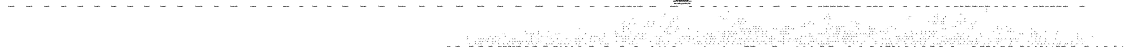 # Network structure generated by ABC

digraph network {
size = "7.5,10";
center = true;
edge [dir = back];

{
  node [shape = plaintext];
  edge [style = invis];
  LevelTitle1 [label=""];
  LevelTitle2 [label=""];
  Level16 [label = ""];
  Level15 [label = ""];
  Level14 [label = ""];
  Level13 [label = ""];
  Level12 [label = ""];
  Level11 [label = ""];
  Level10 [label = ""];
  Level9 [label = ""];
  Level8 [label = ""];
  Level7 [label = ""];
  Level6 [label = ""];
  Level5 [label = ""];
  Level4 [label = ""];
  Level3 [label = ""];
  Level2 [label = ""];
  Level1 [label = ""];
  Level0 [label = ""];
  LevelTitle1 ->  LevelTitle2 ->  Level16 ->  Level15 ->  Level14 ->  Level13 ->  Level12 ->  Level11 ->  Level10 ->  Level9 ->  Level8 ->  Level7 ->  Level6 ->  Level5 ->  Level4 ->  Level3 ->  Level2 ->  Level1 ->  Level0;
}

{
  rank = same;
  LevelTitle1;
  title1 [shape=plaintext,
          fontsize=20,
          fontname = "Times-Roman",
          label="Network structure visualized by ABC\nBenchmark \"sbc\". Time was Thu Oct  8 20:27:48 2020. "
         ];
}

{
  rank = same;
  LevelTitle2;
  title2 [shape=plaintext,
          fontsize=18,
          fontname = "Times-Roman",
          label="The network contains 665 logic nodes and 28 latches.\n"
         ];
}

{
  rank = same;
  Level16;
  Node42 [label = "physrecXXXXNextState0", shape = invtriangle, color = coral, fillcolor = coral];
  Node43 [label = "physrecXXXXNextState1", shape = invtriangle, color = coral, fillcolor = coral];
  Node44 [label = "wdcntXXXXNextState1", shape = invtriangle, color = coral, fillcolor = coral];
  Node45 [label = "wdcntXXXXNextState2", shape = invtriangle, color = coral, fillcolor = coral];
  Node46 [label = "wdcntXXXXNextState3", shape = invtriangle, color = coral, fillcolor = coral];
  Node47 [label = "masterXXXXArb_active", shape = invtriangle, color = coral, fillcolor = coral];
  Node48 [label = "masterXXXXEn_ABufo", shape = invtriangle, color = coral, fillcolor = coral];
  Node49 [label = "masterXXXXEn_PDBufi", shape = invtriangle, color = coral, fillcolor = coral];
  Node50 [label = "masterXXXXL_PDBufi", shape = invtriangle, color = coral, fillcolor = coral];
  Node51 [label = "masterXXXXEn_VDBufi", shape = invtriangle, color = coral, fillcolor = coral];
  Node52 [label = "masterXXXXEn_PDBufo", shape = invtriangle, color = coral, fillcolor = coral];
  Node53 [label = "masterXXXXL_DBufo_if_TM0", shape = invtriangle, color = coral, fillcolor = coral];
  Node54 [label = "masterXXXXRQSTo", shape = invtriangle, color = coral, fillcolor = coral];
  Node55 [label = "masterXXXXSBC_WriteCache", shape = invtriangle, color = coral, fillcolor = coral];
  Node56 [label = "nubusXXXXNuBusActive", shape = invtriangle, color = coral, fillcolor = coral];
  Node57 [label = "nubusXXXXL_PABufi", shape = invtriangle, color = coral, fillcolor = coral];
  Node58 [label = "resetXXXXSBCResetPCC", shape = invtriangle, color = coral, fillcolor = coral];
  Node59 [label = "resetXXXXReset", shape = invtriangle, color = coral, fillcolor = coral];
  Node60 [label = "slaveXXXXL_VABufi", shape = invtriangle, color = coral, fillcolor = coral];
  Node61 [label = "slaveXXXXSBCReq", shape = invtriangle, color = coral, fillcolor = coral];
  Node62 [label = "slaveXXXXSBCReqCode0", shape = invtriangle, color = coral, fillcolor = coral];
  Node63 [label = "slaveXXXXSBCReqCode1", shape = invtriangle, color = coral, fillcolor = coral];
  Node64 [label = "slaveXXXXSBCReqCode2", shape = invtriangle, color = coral, fillcolor = coral];
  Node65 [label = "slaveXXXXSnoopAddrFromProc", shape = invtriangle, color = coral, fillcolor = coral];
  Node66 [label = "slaveXXXXSnoopVTag_W", shape = invtriangle, color = coral, fillcolor = coral];
  Node67 [label = "slaveXXXXSnoopState_W", shape = invtriangle, color = coral, fillcolor = coral];
  Node68 [label = "slaveXXXXGenerateNextState", shape = invtriangle, color = coral, fillcolor = coral];
  Node69 [label = "slaveXXXXSnoopVTagState_R", shape = invtriangle, color = coral, fillcolor = coral];
  Node70 [label = "virmachXXXXEn_VDBufo", shape = invtriangle, color = coral, fillcolor = coral];
  Node71 [label = "virmachXXXXSBCsetDirty", shape = invtriangle, color = coral, fillcolor = coral];
  Node72 [label = "virmachXXXXSBCCacheRelease", shape = invtriangle, color = coral, fillcolor = coral];
  Node73 [label = "virmachXXXXSBCConfigure", shape = invtriangle, color = coral, fillcolor = coral];
  Node74 [label = "wdcntXXXXwd_cnt0", shape = invtriangle, color = coral, fillcolor = coral];
  Node75 [label = "wdcntXXXXwd_cnt1", shape = invtriangle, color = coral, fillcolor = coral];
  Node76 [label = "wdcntXXXXwd_cnt2", shape = invtriangle, color = coral, fillcolor = coral];
  Node77 [label = "encodemuxXXXXMX_AD_8", shape = invtriangle, color = coral, fillcolor = coral];
  Node78 [label = "nextstateXXXXCoherencyState2o", shape = invtriangle, color = coral, fillcolor = coral];
  Node79 [label = "orXXXXACKo", shape = invtriangle, color = coral, fillcolor = coral];
  Node80 [label = "orXXXXEn_CNTL", shape = invtriangle, color = coral, fillcolor = coral];
  Node81 [label = "orXXXXRESETo", shape = invtriangle, color = coral, fillcolor = coral];
  Node82 [label = "orXXXXTM0o", shape = invtriangle, color = coral, fillcolor = coral];
  Node83 [label = "orXXXXTM1o", shape = invtriangle, color = coral, fillcolor = coral];
  Node84 [label = "orXXXXEn_START", shape = invtriangle, color = coral, fillcolor = coral];
  Node85 [label = "orXXXXSBCAck", shape = invtriangle, color = coral, fillcolor = coral];
  Node86 [label = "orXXXXSBCAckCodelatch", shape = invtriangle, color = coral, fillcolor = coral];
  Node87 [label = "orXXXXSBCAckCode0", shape = invtriangle, color = coral, fillcolor = coral];
  Node88 [label = "orXXXXSBCAckCode1", shape = invtriangle, color = coral, fillcolor = coral];
  Node89 [label = "orXXXXSBCAckCode2", shape = invtriangle, color = coral, fillcolor = coral];
  Node90 [label = "orXXXXSBCAckCode3", shape = invtriangle, color = coral, fillcolor = coral];
  Node91 [label = "orXXXXSTARTo", shape = invtriangle, color = coral, fillcolor = coral];
  Node92 [label = "orXXXXEn_VCNTL", shape = invtriangle, color = coral, fillcolor = coral];
  Node93 [label = "orXXXXVSACKo", shape = invtriangle, color = coral, fillcolor = coral];
  Node94 [label = "orXXXXVACKo", shape = invtriangle, color = coral, fillcolor = coral];
  Node95 [label = "orXXXXVTM0o", shape = invtriangle, color = coral, fillcolor = coral];
  Node96 [label = "orXXXXVTM1o", shape = invtriangle, color = coral, fillcolor = coral];
  Node97 [label = "orXXXXL_DBufo", shape = invtriangle, color = coral, fillcolor = coral];
  Node99 [label = "masterXXXXstate0L_in", shape = box, color = coral, fillcolor = coral];
  Node102 [label = "masterXXXXstate1L_in", shape = box, color = coral, fillcolor = coral];
  Node105 [label = "masterXXXXstate2L_in", shape = box, color = coral, fillcolor = coral];
  Node108 [label = "masterXXXXstate3L_in", shape = box, color = coral, fillcolor = coral];
  Node111 [label = "nubusXXXXstate0L_in", shape = box, color = coral, fillcolor = coral];
  Node114 [label = "nubusXXXXstate1L_in", shape = box, color = coral, fillcolor = coral];
  Node117 [label = "slaveXXXXstate0L_in", shape = box, color = coral, fillcolor = coral];
  Node120 [label = "slaveXXXXstate1L_in", shape = box, color = coral, fillcolor = coral];
  Node123 [label = "slaveXXXXstate2L_in", shape = box, color = coral, fillcolor = coral];
  Node126 [label = "resetXXXXstate0L_in", shape = box, color = coral, fillcolor = coral];
  Node129 [label = "resetXXXXstate1L_in", shape = box, color = coral, fillcolor = coral];
  Node132 [label = "resetXXXXstate2L_in", shape = box, color = coral, fillcolor = coral];
  Node135 [label = "virmachXXXXstate0L_in", shape = box, color = coral, fillcolor = coral];
  Node138 [label = "virmachXXXXstate1L_in", shape = box, color = coral, fillcolor = coral];
  Node141 [label = "wdcntXXXXstate0L_in", shape = box, color = coral, fillcolor = coral];
  Node144 [label = "Gen_ResetL_in", shape = box, color = coral, fillcolor = coral];
  Node147 [label = "Intr_reqL_in", shape = box, color = coral, fillcolor = coral];
  Node150 [label = "Intr_doneL_in", shape = box, color = coral, fillcolor = coral];
  Node153 [label = "UpdateReqL_in", shape = box, color = coral, fillcolor = coral];
  Node156 [label = "UpdateDoneL_in", shape = box, color = coral, fillcolor = coral];
  Node159 [label = "Reset_wd_cntL_in", shape = box, color = coral, fillcolor = coral];
  Node162 [label = "Set_ex_wd_cnt1L_in", shape = box, color = coral, fillcolor = coral];
  Node165 [label = "Incr_wd_cntL_in", shape = box, color = coral, fillcolor = coral];
  Node168 [label = "wd_cnt_testL_in", shape = box, color = coral, fillcolor = coral];
  Node171 [label = "P_receive_beginL_in", shape = box, color = coral, fillcolor = coral];
  Node174 [label = "P_receive_cancelL_in", shape = box, color = coral, fillcolor = coral];
  Node177 [label = "V_receive_beginL_in", shape = box, color = coral, fillcolor = coral];
  Node180 [label = "V_transmit_beginL_in", shape = box, color = coral, fillcolor = coral];
}

{
  rank = same;
  Level15;
  Node583 [label = "583\n", shape = ellipse];
}

{
  rank = same;
  Level14;
  Node582 [label = "582\n", shape = ellipse];
  Node636 [label = "636\n", shape = ellipse];
}

{
  rank = same;
  Level13;
  Node551 [label = "551\n", shape = ellipse];
  Node581 [label = "581\n", shape = ellipse];
  Node588 [label = "588\n", shape = ellipse];
  Node635 [label = "635\n", shape = ellipse];
}

{
  rank = same;
  Level12;
  Node467 [label = "467\n", shape = ellipse];
  Node509 [label = "509\n", shape = ellipse];
  Node550 [label = "550\n", shape = ellipse];
  Node580 [label = "580\n", shape = ellipse];
  Node587 [label = "587\n", shape = ellipse];
  Node595 [label = "595\n", shape = ellipse];
  Node634 [label = "634\n", shape = ellipse];
  Node707 [label = "707\n", shape = ellipse];
  Node812 [label = "812\n", shape = ellipse];
}

{
  rank = same;
  Level11;
  Node466 [label = "466\n", shape = ellipse];
  Node479 [label = "479\n", shape = ellipse];
  Node507 [label = "507\n", shape = ellipse];
  Node518 [label = "518\n", shape = ellipse];
  Node549 [label = "549\n", shape = ellipse];
  Node578 [label = "578\n", shape = ellipse];
  Node589 [label = "589\n", shape = ellipse];
  Node593 [label = "593\n", shape = ellipse];
  Node620 [label = "620\n", shape = ellipse];
  Node633 [label = "633\n", shape = ellipse];
  Node660 [label = "660\n", shape = ellipse];
  Node706 [label = "706\n", shape = ellipse];
  Node818 [label = "818\n", shape = ellipse];
}

{
  rank = same;
  Level10;
  Node462 [label = "462\n", shape = ellipse];
  Node465 [label = "465\n", shape = ellipse];
  Node478 [label = "478\n", shape = ellipse];
  Node495 [label = "495\n", shape = ellipse];
  Node516 [label = "516\n", shape = ellipse];
  Node519 [label = "519\n", shape = ellipse];
  Node548 [label = "548\n", shape = ellipse];
  Node575 [label = "575\n", shape = ellipse];
  Node577 [label = "577\n", shape = ellipse];
  Node592 [label = "592\n", shape = ellipse];
  Node619 [label = "619\n", shape = ellipse];
  Node632 [label = "632\n", shape = ellipse];
  Node659 [label = "659\n", shape = ellipse];
  Node677 [label = "677\n", shape = ellipse];
  Node705 [label = "705\n", shape = ellipse];
  Node729 [label = "729\n", shape = ellipse];
  Node751 [label = "751\n", shape = ellipse];
  Node774 [label = "774\n", shape = ellipse];
  Node811 [label = "811\n", shape = ellipse];
  Node817 [label = "817\n", shape = ellipse];
  Node822 [label = "822\n", shape = ellipse];
}

{
  rank = same;
  Level9;
  Node234 [label = "234\n", shape = ellipse];
  Node278 [label = "278\n", shape = ellipse];
  Node336 [label = "336\n", shape = ellipse];
  Node431 [label = "431\n", shape = ellipse];
  Node456 [label = "456\n", shape = ellipse];
  Node461 [label = "461\n", shape = ellipse];
  Node464 [label = "464\n", shape = ellipse];
  Node477 [label = "477\n", shape = ellipse];
  Node494 [label = "494\n", shape = ellipse];
  Node515 [label = "515\n", shape = ellipse];
  Node547 [label = "547\n", shape = ellipse];
  Node557 [label = "557\n", shape = ellipse];
  Node568 [label = "568\n", shape = ellipse];
  Node574 [label = "574\n", shape = ellipse];
  Node591 [label = "591\n", shape = ellipse];
  Node611 [label = "611\n", shape = ellipse];
  Node627 [label = "627\n", shape = ellipse];
  Node657 [label = "657\n", shape = ellipse];
  Node676 [label = "676\n", shape = ellipse];
  Node704 [label = "704\n", shape = ellipse];
  Node726 [label = "726\n", shape = ellipse];
  Node742 [label = "742\n", shape = ellipse];
  Node761 [label = "761\n", shape = ellipse];
}

{
  rank = same;
  Level8;
  Node233 [label = "233\n", shape = ellipse];
  Node249 [label = "249\n", shape = ellipse];
  Node277 [label = "277\n", shape = ellipse];
  Node335 [label = "335\n", shape = ellipse];
  Node358 [label = "358\n", shape = ellipse];
  Node410 [label = "410\n", shape = ellipse];
  Node430 [label = "430\n", shape = ellipse];
  Node455 [label = "455\n", shape = ellipse];
  Node460 [label = "460\n", shape = ellipse];
  Node476 [label = "476\n", shape = ellipse];
  Node493 [label = "493\n", shape = ellipse];
  Node508 [label = "508\n", shape = ellipse];
  Node514 [label = "514\n", shape = ellipse];
  Node531 [label = "531\n", shape = ellipse];
  Node540 [label = "540\n", shape = ellipse];
  Node546 [label = "546\n", shape = ellipse];
  Node552 [label = "552\n", shape = ellipse];
  Node556 [label = "556\n", shape = ellipse];
  Node567 [label = "567\n", shape = ellipse];
  Node596 [label = "596\n", shape = ellipse];
  Node618 [label = "618\n", shape = ellipse];
  Node626 [label = "626\n", shape = ellipse];
  Node656 [label = "656\n", shape = ellipse];
  Node658 [label = "658\n", shape = ellipse];
  Node675 [label = "675\n", shape = ellipse];
  Node697 [label = "697\n", shape = ellipse];
  Node725 [label = "725\n", shape = ellipse];
  Node741 [label = "741\n", shape = ellipse];
  Node760 [label = "760\n", shape = ellipse];
  Node773 [label = "773\n", shape = ellipse];
  Node835 [label = "835\n", shape = ellipse];
}

{
  rank = same;
  Level7;
  Node232 [label = "232\n", shape = ellipse];
  Node248 [label = "248\n", shape = ellipse];
  Node276 [label = "276\n", shape = ellipse];
  Node304 [label = "304\n", shape = ellipse];
  Node333 [label = "333\n", shape = ellipse];
  Node334 [label = "334\n", shape = ellipse];
  Node357 [label = "357\n", shape = ellipse];
  Node362 [label = "362\n", shape = ellipse];
  Node364 [label = "364\n", shape = ellipse];
  Node374 [label = "374\n", shape = ellipse];
  Node409 [label = "409\n", shape = ellipse];
  Node429 [label = "429\n", shape = ellipse];
  Node447 [label = "447\n", shape = ellipse];
  Node459 [label = "459\n", shape = ellipse];
  Node492 [label = "492\n", shape = ellipse];
  Node512 [label = "512\n", shape = ellipse];
  Node517 [label = "517\n", shape = ellipse];
  Node529 [label = "529\n", shape = ellipse];
  Node539 [label = "539\n", shape = ellipse];
  Node555 [label = "555\n", shape = ellipse];
  Node562 [label = "562\n", shape = ellipse];
  Node566 [label = "566\n", shape = ellipse];
  Node617 [label = "617\n", shape = ellipse];
  Node625 [label = "625\n", shape = ellipse];
  Node645 [label = "645\n", shape = ellipse];
  Node655 [label = "655\n", shape = ellipse];
  Node674 [label = "674\n", shape = ellipse];
  Node696 [label = "696\n", shape = ellipse];
  Node703 [label = "703\n", shape = ellipse];
  Node714 [label = "714\n", shape = ellipse];
  Node724 [label = "724\n", shape = ellipse];
  Node731 [label = "731\n", shape = ellipse];
  Node740 [label = "740\n", shape = ellipse];
  Node750 [label = "750\n", shape = ellipse];
  Node759 [label = "759\n", shape = ellipse];
  Node772 [label = "772\n", shape = ellipse];
  Node833 [label = "833\n", shape = ellipse];
  Node839 [label = "839\n", shape = ellipse];
  Node841 [label = "841\n", shape = ellipse];
  Node845 [label = "845\n", shape = ellipse];
}

{
  rank = same;
  Level6;
  Node224 [label = "224\n", shape = ellipse];
  Node244 [label = "244\n", shape = ellipse];
  Node262 [label = "262\n", shape = ellipse];
  Node282 [label = "282\n", shape = ellipse];
  Node303 [label = "303\n", shape = ellipse];
  Node318 [label = "318\n", shape = ellipse];
  Node332 [label = "332\n", shape = ellipse];
  Node349 [label = "349\n", shape = ellipse];
  Node356 [label = "356\n", shape = ellipse];
  Node360 [label = "360\n", shape = ellipse];
  Node361 [label = "361\n", shape = ellipse];
  Node373 [label = "373\n", shape = ellipse];
  Node380 [label = "380\n", shape = ellipse];
  Node408 [label = "408\n", shape = ellipse];
  Node428 [label = "428\n", shape = ellipse];
  Node446 [label = "446\n", shape = ellipse];
  Node475 [label = "475\n", shape = ellipse];
  Node489 [label = "489\n", shape = ellipse];
  Node506 [label = "506\n", shape = ellipse];
  Node511 [label = "511\n", shape = ellipse];
  Node513 [label = "513\n", shape = ellipse];
  Node528 [label = "528\n", shape = ellipse];
  Node530 [label = "530\n", shape = ellipse];
  Node532 [label = "532\n", shape = ellipse];
  Node538 [label = "538\n", shape = ellipse];
  Node543 [label = "543\n", shape = ellipse];
  Node554 [label = "554\n", shape = ellipse];
  Node558 [label = "558\n", shape = ellipse];
  Node565 [label = "565\n", shape = ellipse];
  Node573 [label = "573\n", shape = ellipse];
  Node586 [label = "586\n", shape = ellipse];
  Node610 [label = "610\n", shape = ellipse];
  Node616 [label = "616\n", shape = ellipse];
  Node624 [label = "624\n", shape = ellipse];
  Node644 [label = "644\n", shape = ellipse];
  Node649 [label = "649\n", shape = ellipse];
  Node654 [label = "654\n", shape = ellipse];
  Node667 [label = "667\n", shape = ellipse];
  Node673 [label = "673\n", shape = ellipse];
  Node683 [label = "683\n", shape = ellipse];
  Node690 [label = "690\n", shape = ellipse];
  Node713 [label = "713\n", shape = ellipse];
  Node723 [label = "723\n", shape = ellipse];
  Node738 [label = "738\n", shape = ellipse];
  Node749 [label = "749\n", shape = ellipse];
  Node758 [label = "758\n", shape = ellipse];
  Node771 [label = "771\n", shape = ellipse];
  Node795 [label = "795\n", shape = ellipse];
  Node816 [label = "816\n", shape = ellipse];
  Node830 [label = "830\n", shape = ellipse];
  Node843 [label = "843\n", shape = ellipse];
}

{
  rank = same;
  Level5;
  Node196 [label = "196\n", shape = ellipse];
  Node208 [label = "208\n", shape = ellipse];
  Node222 [label = "222\n", shape = ellipse];
  Node243 [label = "243\n", shape = ellipse];
  Node259 [label = "259\n", shape = ellipse];
  Node269 [label = "269\n", shape = ellipse];
  Node293 [label = "293\n", shape = ellipse];
  Node302 [label = "302\n", shape = ellipse];
  Node317 [label = "317\n", shape = ellipse];
  Node331 [label = "331\n", shape = ellipse];
  Node343 [label = "343\n", shape = ellipse];
  Node348 [label = "348\n", shape = ellipse];
  Node355 [label = "355\n", shape = ellipse];
  Node359 [label = "359\n", shape = ellipse];
  Node363 [label = "363\n", shape = ellipse];
  Node372 [label = "372\n", shape = ellipse];
  Node379 [label = "379\n", shape = ellipse];
  Node392 [label = "392\n", shape = ellipse];
  Node407 [label = "407\n", shape = ellipse];
  Node415 [label = "415\n", shape = ellipse];
  Node421 [label = "421\n", shape = ellipse];
  Node435 [label = "435\n", shape = ellipse];
  Node443 [label = "443\n", shape = ellipse];
  Node457 [label = "457\n", shape = ellipse];
  Node474 [label = "474\n", shape = ellipse];
  Node484 [label = "484\n", shape = ellipse];
  Node488 [label = "488\n", shape = ellipse];
  Node490 [label = "490\n", shape = ellipse];
  Node491 [label = "491\n", shape = ellipse];
  Node504 [label = "504\n", shape = ellipse];
  Node526 [label = "526\n", shape = ellipse];
  Node537 [label = "537\n", shape = ellipse];
  Node542 [label = "542\n", shape = ellipse];
  Node545 [label = "545\n", shape = ellipse];
  Node553 [label = "553\n", shape = ellipse];
  Node564 [label = "564\n", shape = ellipse];
  Node572 [label = "572\n", shape = ellipse];
  Node594 [label = "594\n", shape = ellipse];
  Node609 [label = "609\n", shape = ellipse];
  Node615 [label = "615\n", shape = ellipse];
  Node623 [label = "623\n", shape = ellipse];
  Node631 [label = "631\n", shape = ellipse];
  Node638 [label = "638\n", shape = ellipse];
  Node643 [label = "643\n", shape = ellipse];
  Node648 [label = "648\n", shape = ellipse];
  Node653 [label = "653\n", shape = ellipse];
  Node666 [label = "666\n", shape = ellipse];
  Node672 [label = "672\n", shape = ellipse];
  Node682 [label = "682\n", shape = ellipse];
  Node689 [label = "689\n", shape = ellipse];
  Node695 [label = "695\n", shape = ellipse];
  Node702 [label = "702\n", shape = ellipse];
  Node709 [label = "709\n", shape = ellipse];
  Node712 [label = "712\n", shape = ellipse];
  Node722 [label = "722\n", shape = ellipse];
  Node737 [label = "737\n", shape = ellipse];
  Node748 [label = "748\n", shape = ellipse];
  Node755 [label = "755\n", shape = ellipse];
  Node756 [label = "756\n", shape = ellipse];
  Node769 [label = "769\n", shape = ellipse];
  Node770 [label = "770\n", shape = ellipse];
  Node782 [label = "782\n", shape = ellipse];
  Node794 [label = "794\n", shape = ellipse];
  Node797 [label = "797\n", shape = ellipse];
  Node808 [label = "808\n", shape = ellipse];
  Node815 [label = "815\n", shape = ellipse];
  Node829 [label = "829\n", shape = ellipse];
  Node834 [label = "834\n", shape = ellipse];
  Node838 [label = "838\n", shape = ellipse];
  Node842 [label = "842\n", shape = ellipse];
  Node844 [label = "844\n", shape = ellipse];
}

{
  rank = same;
  Level4;
  Node188 [label = "188\n", shape = ellipse];
  Node195 [label = "195\n", shape = ellipse];
  Node202 [label = "202\n", shape = ellipse];
  Node207 [label = "207\n", shape = ellipse];
  Node215 [label = "215\n", shape = ellipse];
  Node221 [label = "221\n", shape = ellipse];
  Node231 [label = "231\n", shape = ellipse];
  Node241 [label = "241\n", shape = ellipse];
  Node258 [label = "258\n", shape = ellipse];
  Node268 [label = "268\n", shape = ellipse];
  Node275 [label = "275\n", shape = ellipse];
  Node292 [label = "292\n", shape = ellipse];
  Node298 [label = "298\n", shape = ellipse];
  Node316 [label = "316\n", shape = ellipse];
  Node329 [label = "329\n", shape = ellipse];
  Node342 [label = "342\n", shape = ellipse];
  Node354 [label = "354\n", shape = ellipse];
  Node370 [label = "370\n", shape = ellipse];
  Node378 [label = "378\n", shape = ellipse];
  Node391 [label = "391\n", shape = ellipse];
  Node400 [label = "400\n", shape = ellipse];
  Node406 [label = "406\n", shape = ellipse];
  Node414 [label = "414\n", shape = ellipse];
  Node420 [label = "420\n", shape = ellipse];
  Node422 [label = "422\n", shape = ellipse];
  Node427 [label = "427\n", shape = ellipse];
  Node434 [label = "434\n", shape = ellipse];
  Node442 [label = "442\n", shape = ellipse];
  Node451 [label = "451\n", shape = ellipse];
  Node454 [label = "454\n", shape = ellipse];
  Node469 [label = "469\n", shape = ellipse];
  Node473 [label = "473\n", shape = ellipse];
  Node483 [label = "483\n", shape = ellipse];
  Node487 [label = "487\n", shape = ellipse];
  Node503 [label = "503\n", shape = ellipse];
  Node505 [label = "505\n", shape = ellipse];
  Node525 [label = "525\n", shape = ellipse];
  Node535 [label = "535\n", shape = ellipse];
  Node561 [label = "561\n", shape = ellipse];
  Node571 [label = "571\n", shape = ellipse];
  Node584 [label = "584\n", shape = ellipse];
  Node606 [label = "606\n", shape = ellipse];
  Node608 [label = "608\n", shape = ellipse];
  Node612 [label = "612\n", shape = ellipse];
  Node614 [label = "614\n", shape = ellipse];
  Node621 [label = "621\n", shape = ellipse];
  Node622 [label = "622\n", shape = ellipse];
  Node629 [label = "629\n", shape = ellipse];
  Node630 [label = "630\n", shape = ellipse];
  Node637 [label = "637\n", shape = ellipse];
  Node642 [label = "642\n", shape = ellipse];
  Node647 [label = "647\n", shape = ellipse];
  Node652 [label = "652\n", shape = ellipse];
  Node663 [label = "663\n", shape = ellipse];
  Node665 [label = "665\n", shape = ellipse];
  Node671 [label = "671\n", shape = ellipse];
  Node681 [label = "681\n", shape = ellipse];
  Node688 [label = "688\n", shape = ellipse];
  Node694 [label = "694\n", shape = ellipse];
  Node701 [label = "701\n", shape = ellipse];
  Node711 [label = "711\n", shape = ellipse];
  Node721 [label = "721\n", shape = ellipse];
  Node736 [label = "736\n", shape = ellipse];
  Node747 [label = "747\n", shape = ellipse];
  Node754 [label = "754\n", shape = ellipse];
  Node768 [label = "768\n", shape = ellipse];
  Node778 [label = "778\n", shape = ellipse];
  Node781 [label = "781\n", shape = ellipse];
  Node784 [label = "784\n", shape = ellipse];
  Node793 [label = "793\n", shape = ellipse];
  Node804 [label = "804\n", shape = ellipse];
  Node807 [label = "807\n", shape = ellipse];
  Node814 [label = "814\n", shape = ellipse];
  Node826 [label = "826\n", shape = ellipse];
  Node828 [label = "828\n", shape = ellipse];
  Node832 [label = "832\n", shape = ellipse];
  Node837 [label = "837\n", shape = ellipse];
  Node840 [label = "840\n", shape = ellipse];
  Node846 [label = "846\n", shape = ellipse];
}

{
  rank = same;
  Level3;
  Node187 [label = "187\n", shape = ellipse];
  Node194 [label = "194\n", shape = ellipse];
  Node201 [label = "201\n", shape = ellipse];
  Node204 [label = "204\n", shape = ellipse];
  Node206 [label = "206\n", shape = ellipse];
  Node211 [label = "211\n", shape = ellipse];
  Node214 [label = "214\n", shape = ellipse];
  Node220 [label = "220\n", shape = ellipse];
  Node227 [label = "227\n", shape = ellipse];
  Node230 [label = "230\n", shape = ellipse];
  Node240 [label = "240\n", shape = ellipse];
  Node247 [label = "247\n", shape = ellipse];
  Node254 [label = "254\n", shape = ellipse];
  Node257 [label = "257\n", shape = ellipse];
  Node266 [label = "266\n", shape = ellipse];
  Node271 [label = "271\n", shape = ellipse];
  Node274 [label = "274\n", shape = ellipse];
  Node281 [label = "281\n", shape = ellipse];
  Node287 [label = "287\n", shape = ellipse];
  Node291 [label = "291\n", shape = ellipse];
  Node297 [label = "297\n", shape = ellipse];
  Node308 [label = "308\n", shape = ellipse];
  Node315 [label = "315\n", shape = ellipse];
  Node322 [label = "322\n", shape = ellipse];
  Node325 [label = "325\n", shape = ellipse];
  Node328 [label = "328\n", shape = ellipse];
  Node341 [label = "341\n", shape = ellipse];
  Node347 [label = "347\n", shape = ellipse];
  Node352 [label = "352\n", shape = ellipse];
  Node369 [label = "369\n", shape = ellipse];
  Node377 [label = "377\n", shape = ellipse];
  Node385 [label = "385\n", shape = ellipse];
  Node386 [label = "386\n", shape = ellipse];
  Node390 [label = "390\n", shape = ellipse];
  Node395 [label = "395\n", shape = ellipse];
  Node399 [label = "399\n", shape = ellipse];
  Node403 [label = "403\n", shape = ellipse];
  Node405 [label = "405\n", shape = ellipse];
  Node413 [label = "413\n", shape = ellipse];
  Node419 [label = "419\n", shape = ellipse];
  Node426 [label = "426\n", shape = ellipse];
  Node433 [label = "433\n", shape = ellipse];
  Node440 [label = "440\n", shape = ellipse];
  Node450 [label = "450\n", shape = ellipse];
  Node453 [label = "453\n", shape = ellipse];
  Node472 [label = "472\n", shape = ellipse];
  Node482 [label = "482\n", shape = ellipse];
  Node499 [label = "499\n", shape = ellipse];
  Node502 [label = "502\n", shape = ellipse];
  Node524 [label = "524\n", shape = ellipse];
  Node527 [label = "527\n", shape = ellipse];
  Node533 [label = "533\n", shape = ellipse];
  Node534 [label = "534\n", shape = ellipse];
  Node544 [label = "544\n", shape = ellipse];
  Node560 [label = "560\n", shape = ellipse];
  Node563 [label = "563\n", shape = ellipse];
  Node570 [label = "570\n", shape = ellipse];
  Node579 [label = "579\n", shape = ellipse];
  Node585 [label = "585\n", shape = ellipse];
  Node599 [label = "599\n", shape = ellipse];
  Node601 [label = "601\n", shape = ellipse];
  Node605 [label = "605\n", shape = ellipse];
  Node607 [label = "607\n", shape = ellipse];
  Node613 [label = "613\n", shape = ellipse];
  Node628 [label = "628\n", shape = ellipse];
  Node639 [label = "639\n", shape = ellipse];
  Node641 [label = "641\n", shape = ellipse];
  Node646 [label = "646\n", shape = ellipse];
  Node651 [label = "651\n", shape = ellipse];
  Node662 [label = "662\n", shape = ellipse];
  Node664 [label = "664\n", shape = ellipse];
  Node670 [label = "670\n", shape = ellipse];
  Node680 [label = "680\n", shape = ellipse];
  Node685 [label = "685\n", shape = ellipse];
  Node687 [label = "687\n", shape = ellipse];
  Node693 [label = "693\n", shape = ellipse];
  Node700 [label = "700\n", shape = ellipse];
  Node708 [label = "708\n", shape = ellipse];
  Node718 [label = "718\n", shape = ellipse];
  Node720 [label = "720\n", shape = ellipse];
  Node728 [label = "728\n", shape = ellipse];
  Node735 [label = "735\n", shape = ellipse];
  Node744 [label = "744\n", shape = ellipse];
  Node746 [label = "746\n", shape = ellipse];
  Node753 [label = "753\n", shape = ellipse];
  Node764 [label = "764\n", shape = ellipse];
  Node767 [label = "767\n", shape = ellipse];
  Node777 [label = "777\n", shape = ellipse];
  Node780 [label = "780\n", shape = ellipse];
  Node783 [label = "783\n", shape = ellipse];
  Node787 [label = "787\n", shape = ellipse];
  Node792 [label = "792\n", shape = ellipse];
  Node796 [label = "796\n", shape = ellipse];
  Node800 [label = "800\n", shape = ellipse];
  Node803 [label = "803\n", shape = ellipse];
  Node806 [label = "806\n", shape = ellipse];
  Node810 [label = "810\n", shape = ellipse];
  Node813 [label = "813\n", shape = ellipse];
  Node824 [label = "824\n", shape = ellipse];
  Node827 [label = "827\n", shape = ellipse];
  Node836 [label = "836\n", shape = ellipse];
}

{
  rank = same;
  Level2;
  Node184 [label = "184\n", shape = ellipse];
  Node186 [label = "186\n", shape = ellipse];
  Node191 [label = "191\n", shape = ellipse];
  Node193 [label = "193\n", shape = ellipse];
  Node198 [label = "198\n", shape = ellipse];
  Node199 [label = "199\n", shape = ellipse];
  Node203 [label = "203\n", shape = ellipse];
  Node205 [label = "205\n", shape = ellipse];
  Node210 [label = "210\n", shape = ellipse];
  Node212 [label = "212\n", shape = ellipse];
  Node219 [label = "219\n", shape = ellipse];
  Node226 [label = "226\n", shape = ellipse];
  Node229 [label = "229\n", shape = ellipse];
  Node238 [label = "238\n", shape = ellipse];
  Node239 [label = "239\n", shape = ellipse];
  Node242 [label = "242\n", shape = ellipse];
  Node246 [label = "246\n", shape = ellipse];
  Node252 [label = "252\n", shape = ellipse];
  Node256 [label = "256\n", shape = ellipse];
  Node261 [label = "261\n", shape = ellipse];
  Node265 [label = "265\n", shape = ellipse];
  Node267 [label = "267\n", shape = ellipse];
  Node270 [label = "270\n", shape = ellipse];
  Node273 [label = "273\n", shape = ellipse];
  Node280 [label = "280\n", shape = ellipse];
  Node285 [label = "285\n", shape = ellipse];
  Node290 [label = "290\n", shape = ellipse];
  Node295 [label = "295\n", shape = ellipse];
  Node296 [label = "296\n", shape = ellipse];
  Node301 [label = "301\n", shape = ellipse];
  Node306 [label = "306\n", shape = ellipse];
  Node311 [label = "311\n", shape = ellipse];
  Node314 [label = "314\n", shape = ellipse];
  Node321 [label = "321\n", shape = ellipse];
  Node323 [label = "323\n", shape = ellipse];
  Node327 [label = "327\n", shape = ellipse];
  Node340 [label = "340\n", shape = ellipse];
  Node346 [label = "346\n", shape = ellipse];
  Node351 [label = "351\n", shape = ellipse];
  Node353 [label = "353\n", shape = ellipse];
  Node367 [label = "367\n", shape = ellipse];
  Node371 [label = "371\n", shape = ellipse];
  Node376 [label = "376\n", shape = ellipse];
  Node382 [label = "382\n", shape = ellipse];
  Node384 [label = "384\n", shape = ellipse];
  Node389 [label = "389\n", shape = ellipse];
  Node394 [label = "394\n", shape = ellipse];
  Node396 [label = "396\n", shape = ellipse];
  Node398 [label = "398\n", shape = ellipse];
  Node401 [label = "401\n", shape = ellipse];
  Node402 [label = "402\n", shape = ellipse];
  Node404 [label = "404\n", shape = ellipse];
  Node412 [label = "412\n", shape = ellipse];
  Node416 [label = "416\n", shape = ellipse];
  Node418 [label = "418\n", shape = ellipse];
  Node423 [label = "423\n", shape = ellipse];
  Node425 [label = "425\n", shape = ellipse];
  Node432 [label = "432\n", shape = ellipse];
  Node439 [label = "439\n", shape = ellipse];
  Node441 [label = "441\n", shape = ellipse];
  Node445 [label = "445\n", shape = ellipse];
  Node449 [label = "449\n", shape = ellipse];
  Node452 [label = "452\n", shape = ellipse];
  Node468 [label = "468\n", shape = ellipse];
  Node470 [label = "470\n", shape = ellipse];
  Node471 [label = "471\n", shape = ellipse];
  Node481 [label = "481\n", shape = ellipse];
  Node486 [label = "486\n", shape = ellipse];
  Node497 [label = "497\n", shape = ellipse];
  Node501 [label = "501\n", shape = ellipse];
  Node510 [label = "510\n", shape = ellipse];
  Node522 [label = "522\n", shape = ellipse];
  Node523 [label = "523\n", shape = ellipse];
  Node536 [label = "536\n", shape = ellipse];
  Node541 [label = "541\n", shape = ellipse];
  Node559 [label = "559\n", shape = ellipse];
  Node569 [label = "569\n", shape = ellipse];
  Node598 [label = "598\n", shape = ellipse];
  Node600 [label = "600\n", shape = ellipse];
  Node603 [label = "603\n", shape = ellipse];
  Node640 [label = "640\n", shape = ellipse];
  Node650 [label = "650\n", shape = ellipse];
  Node661 [label = "661\n", shape = ellipse];
  Node668 [label = "668\n", shape = ellipse];
  Node669 [label = "669\n", shape = ellipse];
  Node679 [label = "679\n", shape = ellipse];
  Node684 [label = "684\n", shape = ellipse];
  Node686 [label = "686\n", shape = ellipse];
  Node691 [label = "691\n", shape = ellipse];
  Node692 [label = "692\n", shape = ellipse];
  Node698 [label = "698\n", shape = ellipse];
  Node699 [label = "699\n", shape = ellipse];
  Node710 [label = "710\n", shape = ellipse];
  Node717 [label = "717\n", shape = ellipse];
  Node719 [label = "719\n", shape = ellipse];
  Node727 [label = "727\n", shape = ellipse];
  Node730 [label = "730\n", shape = ellipse];
  Node733 [label = "733\n", shape = ellipse];
  Node739 [label = "739\n", shape = ellipse];
  Node743 [label = "743\n", shape = ellipse];
  Node745 [label = "745\n", shape = ellipse];
  Node752 [label = "752\n", shape = ellipse];
  Node763 [label = "763\n", shape = ellipse];
  Node766 [label = "766\n", shape = ellipse];
  Node776 [label = "776\n", shape = ellipse];
  Node779 [label = "779\n", shape = ellipse];
  Node786 [label = "786\n", shape = ellipse];
  Node789 [label = "789\n", shape = ellipse];
  Node791 [label = "791\n", shape = ellipse];
  Node799 [label = "799\n", shape = ellipse];
  Node801 [label = "801\n", shape = ellipse];
  Node805 [label = "805\n", shape = ellipse];
  Node821 [label = "821\n", shape = ellipse];
  Node823 [label = "823\n", shape = ellipse];
}

{
  rank = same;
  Level1;
  Node182 [label = "182\n", shape = ellipse];
  Node183 [label = "183\n", shape = ellipse];
  Node185 [label = "185\n", shape = ellipse];
  Node189 [label = "189\n", shape = ellipse];
  Node190 [label = "190\n", shape = ellipse];
  Node192 [label = "192\n", shape = ellipse];
  Node197 [label = "197\n", shape = ellipse];
  Node200 [label = "200\n", shape = ellipse];
  Node209 [label = "209\n", shape = ellipse];
  Node213 [label = "213\n", shape = ellipse];
  Node216 [label = "216\n", shape = ellipse];
  Node217 [label = "217\n", shape = ellipse];
  Node218 [label = "218\n", shape = ellipse];
  Node223 [label = "223\n", shape = ellipse];
  Node225 [label = "225\n", shape = ellipse];
  Node228 [label = "228\n", shape = ellipse];
  Node235 [label = "235\n", shape = ellipse];
  Node236 [label = "236\n", shape = ellipse];
  Node237 [label = "237\n", shape = ellipse];
  Node245 [label = "245\n", shape = ellipse];
  Node250 [label = "250\n", shape = ellipse];
  Node251 [label = "251\n", shape = ellipse];
  Node253 [label = "253\n", shape = ellipse];
  Node255 [label = "255\n", shape = ellipse];
  Node260 [label = "260\n", shape = ellipse];
  Node263 [label = "263\n", shape = ellipse];
  Node264 [label = "264\n", shape = ellipse];
  Node272 [label = "272\n", shape = ellipse];
  Node279 [label = "279\n", shape = ellipse];
  Node283 [label = "283\n", shape = ellipse];
  Node284 [label = "284\n", shape = ellipse];
  Node286 [label = "286\n", shape = ellipse];
  Node288 [label = "288\n", shape = ellipse];
  Node289 [label = "289\n", shape = ellipse];
  Node294 [label = "294\n", shape = ellipse];
  Node299 [label = "299\n", shape = ellipse];
  Node300 [label = "300\n", shape = ellipse];
  Node305 [label = "305\n", shape = ellipse];
  Node307 [label = "307\n", shape = ellipse];
  Node309 [label = "309\n", shape = ellipse];
  Node310 [label = "310\n", shape = ellipse];
  Node312 [label = "312\n", shape = ellipse];
  Node313 [label = "313\n", shape = ellipse];
  Node319 [label = "319\n", shape = ellipse];
  Node320 [label = "320\n", shape = ellipse];
  Node324 [label = "324\n", shape = ellipse];
  Node326 [label = "326\n", shape = ellipse];
  Node330 [label = "330\n", shape = ellipse];
  Node337 [label = "337\n", shape = ellipse];
  Node338 [label = "338\n", shape = ellipse];
  Node339 [label = "339\n", shape = ellipse];
  Node344 [label = "344\n", shape = ellipse];
  Node345 [label = "345\n", shape = ellipse];
  Node350 [label = "350\n", shape = ellipse];
  Node365 [label = "365\n", shape = ellipse];
  Node366 [label = "366\n", shape = ellipse];
  Node368 [label = "368\n", shape = ellipse];
  Node375 [label = "375\n", shape = ellipse];
  Node381 [label = "381\n", shape = ellipse];
  Node383 [label = "383\n", shape = ellipse];
  Node387 [label = "387\n", shape = ellipse];
  Node388 [label = "388\n", shape = ellipse];
  Node393 [label = "393\n", shape = ellipse];
  Node397 [label = "397\n", shape = ellipse];
  Node411 [label = "411\n", shape = ellipse];
  Node417 [label = "417\n", shape = ellipse];
  Node424 [label = "424\n", shape = ellipse];
  Node436 [label = "436\n", shape = ellipse];
  Node437 [label = "437\n", shape = ellipse];
  Node438 [label = "438\n", shape = ellipse];
  Node444 [label = "444\n", shape = ellipse];
  Node448 [label = "448\n", shape = ellipse];
  Node458 [label = "458\n", shape = ellipse];
  Node463 [label = "463\n", shape = ellipse];
  Node480 [label = "480\n", shape = ellipse];
  Node485 [label = "485\n", shape = ellipse];
  Node496 [label = "496\n", shape = ellipse];
  Node498 [label = "498\n", shape = ellipse];
  Node500 [label = "500\n", shape = ellipse];
  Node520 [label = "520\n", shape = ellipse];
  Node521 [label = "521\n", shape = ellipse];
  Node576 [label = "576\n", shape = ellipse];
  Node590 [label = "590\n", shape = ellipse];
  Node597 [label = "597\n", shape = ellipse];
  Node602 [label = "602\n", shape = ellipse];
  Node604 [label = "604\n", shape = ellipse];
  Node678 [label = "678\n", shape = ellipse];
  Node715 [label = "715\n", shape = ellipse];
  Node716 [label = "716\n", shape = ellipse];
  Node732 [label = "732\n", shape = ellipse];
  Node734 [label = "734\n", shape = ellipse];
  Node757 [label = "757\n", shape = ellipse];
  Node762 [label = "762\n", shape = ellipse];
  Node765 [label = "765\n", shape = ellipse];
  Node775 [label = "775\n", shape = ellipse];
  Node785 [label = "785\n", shape = ellipse];
  Node788 [label = "788\n", shape = ellipse];
  Node790 [label = "790\n", shape = ellipse];
  Node798 [label = "798\n", shape = ellipse];
  Node802 [label = "802\n", shape = ellipse];
  Node809 [label = "809\n", shape = ellipse];
  Node819 [label = "819\n", shape = ellipse];
  Node820 [label = "820\n", shape = ellipse];
  Node825 [label = "825\n", shape = ellipse];
  Node831 [label = "831\n", shape = ellipse];
}

{
  rank = same;
  Level0;
  Node1 [label = "clock", shape = triangle, color = coral, fillcolor = coral];
  Node2 [label = "ACKl", shape = triangle, color = coral, fillcolor = coral];
  Node3 [label = "BUS_Inactive", shape = triangle, color = coral, fillcolor = coral];
  Node4 [label = "GRANTi", shape = triangle, color = coral, fillcolor = coral];
  Node5 [label = "LastRQSTi", shape = triangle, color = coral, fillcolor = coral];
  Node6 [label = "SBCResetPCC", shape = triangle, color = coral, fillcolor = coral];
  Node7 [label = "PCCReq", shape = triangle, color = coral, fillcolor = coral];
  Node8 [label = "PCCReqCode0", shape = triangle, color = coral, fillcolor = coral];
  Node9 [label = "PCCReqCode1", shape = triangle, color = coral, fillcolor = coral];
  Node10 [label = "PCCReqCode2", shape = triangle, color = coral, fillcolor = coral];
  Node11 [label = "PCCReqCode3", shape = triangle, color = coral, fillcolor = coral];
  Node12 [label = "PCCConfirm", shape = triangle, color = coral, fillcolor = coral];
  Node13 [label = "RQSTi", shape = triangle, color = coral, fillcolor = coral];
  Node14 [label = "SingleStep", shape = triangle, color = coral, fillcolor = coral];
  Node15 [label = "STARTi", shape = triangle, color = coral, fillcolor = coral];
  Node16 [label = "TM0i", shape = triangle, color = coral, fillcolor = coral];
  Node17 [label = "TM1i", shape = triangle, color = coral, fillcolor = coral];
  Node18 [label = "VACKl", shape = triangle, color = coral, fillcolor = coral];
  Node19 [label = "VTM0i", shape = triangle, color = coral, fillcolor = coral];
  Node20 [label = "VSACKi", shape = triangle, color = coral, fillcolor = coral];
  Node21 [label = "ACKi", shape = triangle, color = coral, fillcolor = coral];
  Node22 [label = "RESETi", shape = triangle, color = coral, fillcolor = coral];
  Node23 [label = "SlotSpace_Id_Match", shape = triangle, color = coral, fillcolor = coral];
  Node24 [label = "PCCSawReset", shape = triangle, color = coral, fillcolor = coral];
  Node25 [label = "CoherencyState1i", shape = triangle, color = coral, fillcolor = coral];
  Node26 [label = "CoherencyState2i", shape = triangle, color = coral, fillcolor = coral];
  Node27 [label = "NuBusActive", shape = triangle, color = coral, fillcolor = coral];
  Node28 [label = "PCCAck", shape = triangle, color = coral, fillcolor = coral];
  Node29 [label = "PCCsync", shape = triangle, color = coral, fillcolor = coral];
  Node30 [label = "STARTo", shape = triangle, color = coral, fillcolor = coral];
  Node31 [label = "Tag_Match", shape = triangle, color = coral, fillcolor = coral];
  Node32 [label = "TM1l", shape = triangle, color = coral, fillcolor = coral];
  Node33 [label = "VTM0l", shape = triangle, color = coral, fillcolor = coral];
  Node34 [label = "VTM1l", shape = triangle, color = coral, fillcolor = coral];
  Node35 [label = "PCCAckCode", shape = triangle, color = coral, fillcolor = coral];
  Node36 [label = "VACKi", shape = triangle, color = coral, fillcolor = coral];
  Node37 [label = "physrecXXXXstate0", shape = triangle, color = coral, fillcolor = coral];
  Node38 [label = "physrecXXXXstate1", shape = triangle, color = coral, fillcolor = coral];
  Node39 [label = "wdcntXXXXstate1", shape = triangle, color = coral, fillcolor = coral];
  Node40 [label = "wdcntXXXXstate2", shape = triangle, color = coral, fillcolor = coral];
  Node41 [label = "wdcntXXXXstate3", shape = triangle, color = coral, fillcolor = coral];
  Node100 [label = "masterXXXXstate0L", shape = box, color = coral, fillcolor = coral];
  Node103 [label = "masterXXXXstate1L", shape = box, color = coral, fillcolor = coral];
  Node106 [label = "masterXXXXstate2L", shape = box, color = coral, fillcolor = coral];
  Node109 [label = "masterXXXXstate3L", shape = box, color = coral, fillcolor = coral];
  Node112 [label = "nubusXXXXstate0L", shape = box, color = coral, fillcolor = coral];
  Node115 [label = "nubusXXXXstate1L", shape = box, color = coral, fillcolor = coral];
  Node118 [label = "slaveXXXXstate0L", shape = box, color = coral, fillcolor = coral];
  Node121 [label = "slaveXXXXstate1L", shape = box, color = coral, fillcolor = coral];
  Node124 [label = "slaveXXXXstate2L", shape = box, color = coral, fillcolor = coral];
  Node127 [label = "resetXXXXstate0L", shape = box, color = coral, fillcolor = coral];
  Node130 [label = "resetXXXXstate1L", shape = box, color = coral, fillcolor = coral];
  Node133 [label = "resetXXXXstate2L", shape = box, color = coral, fillcolor = coral];
  Node136 [label = "virmachXXXXstate0L", shape = box, color = coral, fillcolor = coral];
  Node139 [label = "virmachXXXXstate1L", shape = box, color = coral, fillcolor = coral];
  Node142 [label = "wdcntXXXXstate0L", shape = box, color = coral, fillcolor = coral];
  Node145 [label = "Gen_ResetL", shape = box, color = coral, fillcolor = coral];
  Node148 [label = "Intr_reqL", shape = box, color = coral, fillcolor = coral];
  Node151 [label = "Intr_doneL", shape = box, color = coral, fillcolor = coral];
  Node154 [label = "UpdateReqL", shape = box, color = coral, fillcolor = coral];
  Node157 [label = "UpdateDoneL", shape = box, color = coral, fillcolor = coral];
  Node160 [label = "Reset_wd_cntL", shape = box, color = coral, fillcolor = coral];
  Node163 [label = "Set_ex_wd_cnt1L", shape = box, color = coral, fillcolor = coral];
  Node166 [label = "Incr_wd_cntL", shape = box, color = coral, fillcolor = coral];
  Node169 [label = "wd_cnt_testL", shape = box, color = coral, fillcolor = coral];
  Node172 [label = "P_receive_beginL", shape = box, color = coral, fillcolor = coral];
  Node175 [label = "P_receive_cancelL", shape = box, color = coral, fillcolor = coral];
  Node178 [label = "V_receive_beginL", shape = box, color = coral, fillcolor = coral];
  Node181 [label = "V_transmit_beginL", shape = box, color = coral, fillcolor = coral];
}

title1 -> title2 [style = invis];
title2 -> Node42 [style = invis];
title2 -> Node43 [style = invis];
title2 -> Node44 [style = invis];
title2 -> Node45 [style = invis];
title2 -> Node46 [style = invis];
title2 -> Node47 [style = invis];
title2 -> Node48 [style = invis];
title2 -> Node49 [style = invis];
title2 -> Node50 [style = invis];
title2 -> Node51 [style = invis];
title2 -> Node52 [style = invis];
title2 -> Node53 [style = invis];
title2 -> Node54 [style = invis];
title2 -> Node55 [style = invis];
title2 -> Node56 [style = invis];
title2 -> Node57 [style = invis];
title2 -> Node58 [style = invis];
title2 -> Node59 [style = invis];
title2 -> Node60 [style = invis];
title2 -> Node61 [style = invis];
title2 -> Node62 [style = invis];
title2 -> Node63 [style = invis];
title2 -> Node64 [style = invis];
title2 -> Node65 [style = invis];
title2 -> Node66 [style = invis];
title2 -> Node67 [style = invis];
title2 -> Node68 [style = invis];
title2 -> Node69 [style = invis];
title2 -> Node70 [style = invis];
title2 -> Node71 [style = invis];
title2 -> Node72 [style = invis];
title2 -> Node73 [style = invis];
title2 -> Node74 [style = invis];
title2 -> Node75 [style = invis];
title2 -> Node76 [style = invis];
title2 -> Node77 [style = invis];
title2 -> Node78 [style = invis];
title2 -> Node79 [style = invis];
title2 -> Node80 [style = invis];
title2 -> Node81 [style = invis];
title2 -> Node82 [style = invis];
title2 -> Node83 [style = invis];
title2 -> Node84 [style = invis];
title2 -> Node85 [style = invis];
title2 -> Node86 [style = invis];
title2 -> Node87 [style = invis];
title2 -> Node88 [style = invis];
title2 -> Node89 [style = invis];
title2 -> Node90 [style = invis];
title2 -> Node91 [style = invis];
title2 -> Node92 [style = invis];
title2 -> Node93 [style = invis];
title2 -> Node94 [style = invis];
title2 -> Node95 [style = invis];
title2 -> Node96 [style = invis];
title2 -> Node97 [style = invis];
title2 -> Node99 [style = invis];
title2 -> Node102 [style = invis];
title2 -> Node105 [style = invis];
title2 -> Node108 [style = invis];
title2 -> Node111 [style = invis];
title2 -> Node114 [style = invis];
title2 -> Node117 [style = invis];
title2 -> Node120 [style = invis];
title2 -> Node123 [style = invis];
title2 -> Node126 [style = invis];
title2 -> Node129 [style = invis];
title2 -> Node132 [style = invis];
title2 -> Node135 [style = invis];
title2 -> Node138 [style = invis];
title2 -> Node141 [style = invis];
title2 -> Node144 [style = invis];
title2 -> Node147 [style = invis];
title2 -> Node150 [style = invis];
title2 -> Node153 [style = invis];
title2 -> Node156 [style = invis];
title2 -> Node159 [style = invis];
title2 -> Node162 [style = invis];
title2 -> Node165 [style = invis];
title2 -> Node168 [style = invis];
title2 -> Node171 [style = invis];
title2 -> Node174 [style = invis];
title2 -> Node177 [style = invis];
title2 -> Node180 [style = invis];
Node42 -> Node43 [style = invis];
Node43 -> Node44 [style = invis];
Node44 -> Node45 [style = invis];
Node45 -> Node46 [style = invis];
Node46 -> Node47 [style = invis];
Node47 -> Node48 [style = invis];
Node48 -> Node49 [style = invis];
Node49 -> Node50 [style = invis];
Node50 -> Node51 [style = invis];
Node51 -> Node52 [style = invis];
Node52 -> Node53 [style = invis];
Node53 -> Node54 [style = invis];
Node54 -> Node55 [style = invis];
Node55 -> Node56 [style = invis];
Node56 -> Node57 [style = invis];
Node57 -> Node58 [style = invis];
Node58 -> Node59 [style = invis];
Node59 -> Node60 [style = invis];
Node60 -> Node61 [style = invis];
Node61 -> Node62 [style = invis];
Node62 -> Node63 [style = invis];
Node63 -> Node64 [style = invis];
Node64 -> Node65 [style = invis];
Node65 -> Node66 [style = invis];
Node66 -> Node67 [style = invis];
Node67 -> Node68 [style = invis];
Node68 -> Node69 [style = invis];
Node69 -> Node70 [style = invis];
Node70 -> Node71 [style = invis];
Node71 -> Node72 [style = invis];
Node72 -> Node73 [style = invis];
Node73 -> Node74 [style = invis];
Node74 -> Node75 [style = invis];
Node75 -> Node76 [style = invis];
Node76 -> Node77 [style = invis];
Node77 -> Node78 [style = invis];
Node78 -> Node79 [style = invis];
Node79 -> Node80 [style = invis];
Node80 -> Node81 [style = invis];
Node81 -> Node82 [style = invis];
Node82 -> Node83 [style = invis];
Node83 -> Node84 [style = invis];
Node84 -> Node85 [style = invis];
Node85 -> Node86 [style = invis];
Node86 -> Node87 [style = invis];
Node87 -> Node88 [style = invis];
Node88 -> Node89 [style = invis];
Node89 -> Node90 [style = invis];
Node90 -> Node91 [style = invis];
Node91 -> Node92 [style = invis];
Node92 -> Node93 [style = invis];
Node93 -> Node94 [style = invis];
Node94 -> Node95 [style = invis];
Node95 -> Node96 [style = invis];
Node96 -> Node97 [style = invis];
Node42 -> Node188 [style = solid];
Node43 -> Node196 [style = solid];
Node44 -> Node202 [style = solid];
Node45 -> Node208 [style = solid];
Node46 -> Node215 [style = solid];
Node47 -> Node234 [style = solid];
Node48 -> Node249 [style = solid];
Node49 -> Node262 [style = solid];
Node50 -> Node839 [style = solid];
Node51 -> Node269 [style = solid];
Node52 -> Node271 [style = solid];
Node53 -> Node840 [style = solid];
Node54 -> Node278 [style = solid];
Node55 -> Node282 [style = solid];
Node56 -> Node293 [style = solid];
Node57 -> Node304 [style = solid];
Node58 -> Node308 [style = solid];
Node59 -> Node309 [style = solid];
Node60 -> Node336 [style = solid];
Node61 -> Node358 [style = solid];
Node62 -> Node362 [style = solid];
Node63 -> Node364 [style = solid];
Node64 -> Node357 [style = solid];
Node65 -> Node373 [style = solid];
Node66 -> Node841 [style = solid];
Node67 -> Node374 [style = solid];
Node68 -> Node349 [style = solid];
Node69 -> Node380 [style = solid];
Node70 -> Node382 [style = solid];
Node71 -> Node385 [style = solid];
Node72 -> Node386 [style = solid];
Node73 -> Node392 [style = solid];
Node74 -> Node842 [style = solid];
Node75 -> Node843 [style = solid];
Node76 -> Node844 [style = solid];
Node77 -> Node395 [style = solid];
Node78 -> Node396 [style = solid];
Node79 -> Node410 [style = solid];
Node80 -> Node431 [style = solid];
Node81 -> Node456 [style = solid];
Node82 -> Node457 [style = solid];
Node83 -> Node467 [style = solid];
Node84 -> Node479 [style = solid];
Node85 -> Node509 [style = solid];
Node86 -> Node518 [style = solid];
Node87 -> Node519 [style = solid];
Node88 -> Node531 [style = solid];
Node89 -> Node551 [style = solid];
Node90 -> Node552 [style = solid];
Node91 -> Node557 [style = solid];
Node92 -> Node568 [style = solid];
Node93 -> Node583 [style = solid];
Node94 -> Node584 [style = solid];
Node95 -> Node588 [style = solid];
Node96 -> Node589 [style = solid];
Node97 -> Node595 [style = solid];
Node99 -> Node620 [style = solid];
Node102 -> Node636 [style = solid];
Node105 -> Node660 [style = solid];
Node108 -> Node707 [style = solid];
Node111 -> Node709 [style = solid];
Node114 -> Node714 [style = solid];
Node117 -> Node729 [style = solid];
Node120 -> Node751 [style = solid];
Node123 -> Node774 [style = solid];
Node126 -> Node778 [style = solid];
Node129 -> Node782 [style = solid];
Node132 -> Node784 [style = solid];
Node135 -> Node795 [style = solid];
Node138 -> Node797 [style = solid];
Node141 -> Node804 [style = solid];
Node144 -> Node447 [style = solid];
Node147 -> Node808 [style = solid];
Node150 -> Node810 [style = solid];
Node153 -> Node812 [style = solid];
Node156 -> Node845 [style = solid];
Node159 -> Node818 [style = solid];
Node162 -> Node822 [style = solid];
Node165 -> Node835 [style = solid];
Node168 -> Node838 [style = solid];
Node171 -> Node575 [style = solid];
Node174 -> Node266 [style = solid];
Node177 -> Node846 [style = solid];
Node180 -> Node343 [style = solid];
Node182 -> Node6 [style = solid];
Node182 -> Node21 [style = solid];
Node183 -> Node16 [style = solid];
Node183 -> Node38 [style = solid];
Node184 -> Node169 [style = solid];
Node184 -> Node183 [style = solid];
Node185 -> Node38 [style = solid];
Node185 -> Node175 [style = solid];
Node186 -> Node37 [style = solid];
Node186 -> Node185 [style = solid];
Node187 -> Node184 [style = solid];
Node187 -> Node186 [style = solid];
Node188 -> Node182 [style = solid];
Node188 -> Node187 [style = solid];
Node189 -> Node37 [style = solid];
Node189 -> Node38 [style = solid];
Node190 -> Node6 [style = solid];
Node190 -> Node172 [style = solid];
Node191 -> Node189 [style = solid];
Node191 -> Node190 [style = solid];
Node192 -> Node37 [style = solid];
Node192 -> Node175 [style = solid];
Node193 -> Node38 [style = solid];
Node193 -> Node192 [style = solid];
Node194 -> Node184 [style = solid];
Node194 -> Node193 [style = solid];
Node195 -> Node182 [style = solid];
Node195 -> Node194 [style = solid];
Node196 -> Node191 [style = solid];
Node196 -> Node195 [style = solid];
Node197 -> Node6 [style = solid];
Node197 -> Node160 [style = solid];
Node198 -> Node39 [style = solid];
Node198 -> Node197 [style = solid];
Node199 -> Node40 [style = solid];
Node199 -> Node197 [style = solid];
Node200 -> Node41 [style = solid];
Node200 -> Node166 [style = solid];
Node201 -> Node199 [style = solid];
Node201 -> Node200 [style = solid];
Node202 -> Node198 [style = solid];
Node202 -> Node201 [style = solid];
Node203 -> Node39 [style = solid];
Node203 -> Node200 [style = solid];
Node204 -> Node199 [style = solid];
Node204 -> Node203 [style = solid];
Node205 -> Node41 [style = solid];
Node205 -> Node197 [style = solid];
Node206 -> Node166 [style = solid];
Node206 -> Node205 [style = solid];
Node207 -> Node40 [style = solid];
Node207 -> Node206 [style = solid];
Node208 -> Node204 [style = solid];
Node208 -> Node207 [style = solid];
Node209 -> Node39 [style = solid];
Node209 -> Node40 [style = solid];
Node210 -> Node166 [style = solid];
Node210 -> Node209 [style = solid];
Node211 -> Node205 [style = solid];
Node211 -> Node210 [style = solid];
Node212 -> Node166 [style = solid];
Node212 -> Node197 [style = solid];
Node213 -> Node41 [style = solid];
Node213 -> Node142 [style = solid];
Node214 -> Node212 [style = solid];
Node214 -> Node213 [style = solid];
Node215 -> Node211 [style = solid];
Node215 -> Node214 [style = solid];
Node216 -> Node103 [style = solid];
Node216 -> Node109 [style = solid];
Node217 -> Node14 [style = solid];
Node217 -> Node109 [style = solid];
Node218 -> Node7 [style = solid];
Node218 -> Node11 [style = solid];
Node219 -> Node217 [style = solid];
Node219 -> Node218 [style = solid];
Node220 -> Node103 [style = solid];
Node220 -> Node219 [style = solid];
Node221 -> Node13 [style = solid];
Node221 -> Node220 [style = solid];
Node222 -> Node216 [style = solid];
Node222 -> Node221 [style = solid];
Node223 -> Node100 [style = solid];
Node223 -> Node106 [style = solid];
Node224 -> Node222 [style = solid];
Node224 -> Node223 [style = solid];
Node225 -> Node103 [style = solid];
Node225 -> Node106 [style = solid];
Node226 -> Node109 [style = solid];
Node226 -> Node225 [style = solid];
Node227 -> Node4 [style = solid];
Node227 -> Node226 [style = solid];
Node228 -> Node103 [style = solid];
Node228 -> Node106 [style = solid];
Node229 -> Node100 [style = solid];
Node229 -> Node228 [style = solid];
Node230 -> Node109 [style = solid];
Node230 -> Node229 [style = solid];
Node231 -> Node15 [style = solid];
Node231 -> Node230 [style = solid];
Node232 -> Node224 [style = solid];
Node232 -> Node227 [style = solid];
Node233 -> Node231 [style = solid];
Node233 -> Node232 [style = solid];
Node234 -> Node6 [style = solid];
Node234 -> Node233 [style = solid];
Node235 -> Node100 [style = solid];
Node235 -> Node109 [style = solid];
Node236 -> Node20 [style = solid];
Node236 -> Node106 [style = solid];
Node237 -> Node103 [style = solid];
Node237 -> Node109 [style = solid];
Node238 -> Node4 [style = solid];
Node238 -> Node237 [style = solid];
Node239 -> Node3 [style = solid];
Node239 -> Node236 [style = solid];
Node240 -> Node238 [style = solid];
Node240 -> Node239 [style = solid];
Node241 -> Node12 [style = solid];
Node241 -> Node240 [style = solid];
Node242 -> Node13 [style = solid];
Node242 -> Node228 [style = solid];
Node243 -> Node241 [style = solid];
Node243 -> Node242 [style = solid];
Node244 -> Node235 [style = solid];
Node244 -> Node243 [style = solid];
Node245 -> Node9 [style = solid];
Node245 -> Node10 [style = solid];
Node246 -> Node218 [style = solid];
Node246 -> Node245 [style = solid];
Node247 -> Node14 [style = solid];
Node247 -> Node246 [style = solid];
Node248 -> Node6 [style = solid];
Node248 -> Node244 [style = solid];
Node249 -> Node247 [style = solid];
Node249 -> Node248 [style = solid];
Node250 -> Node15 [style = solid];
Node250 -> Node20 [style = solid];
Node251 -> Node15 [style = solid];
Node251 -> Node20 [style = solid];
Node252 -> Node250 [style = solid];
Node252 -> Node251 [style = solid];
Node253 -> Node2 [style = solid];
Node253 -> Node106 [style = solid];
Node254 -> Node252 [style = solid];
Node254 -> Node253 [style = solid];
Node255 -> Node19 [style = solid];
Node255 -> Node20 [style = solid];
Node256 -> Node106 [style = solid];
Node256 -> Node255 [style = solid];
Node257 -> Node103 [style = solid];
Node257 -> Node256 [style = solid];
Node258 -> Node2 [style = solid];
Node258 -> Node257 [style = solid];
Node259 -> Node254 [style = solid];
Node259 -> Node258 [style = solid];
Node260 -> Node6 [style = solid];
Node260 -> Node100 [style = solid];
Node261 -> Node109 [style = solid];
Node261 -> Node260 [style = solid];
Node262 -> Node259 [style = solid];
Node262 -> Node261 [style = solid];
Node263 -> Node15 [style = solid];
Node263 -> Node106 [style = solid];
Node264 -> Node19 [style = solid];
Node264 -> Node20 [style = solid];
Node265 -> Node263 [style = solid];
Node265 -> Node264 [style = solid];
Node266 -> Node261 [style = solid];
Node266 -> Node265 [style = solid];
Node267 -> Node18 [style = solid];
Node267 -> Node237 [style = solid];
Node268 -> Node266 [style = solid];
Node268 -> Node267 [style = solid];
Node269 -> Node260 [style = solid];
Node269 -> Node268 [style = solid];
Node270 -> Node109 [style = solid];
Node270 -> Node253 [style = solid];
Node271 -> Node260 [style = solid];
Node271 -> Node270 [style = solid];
Node272 -> Node14 [style = solid];
Node272 -> Node20 [style = solid];
Node273 -> Node3 [style = solid];
Node273 -> Node272 [style = solid];
Node274 -> Node4 [style = solid];
Node274 -> Node273 [style = solid];
Node275 -> Node226 [style = solid];
Node275 -> Node274 [style = solid];
Node276 -> Node224 [style = solid];
Node276 -> Node230 [style = solid];
Node277 -> Node275 [style = solid];
Node277 -> Node276 [style = solid];
Node278 -> Node6 [style = solid];
Node278 -> Node277 [style = solid];
Node279 -> Node15 [style = solid];
Node279 -> Node20 [style = solid];
Node280 -> Node253 [style = solid];
Node280 -> Node279 [style = solid];
Node281 -> Node261 [style = solid];
Node281 -> Node280 [style = solid];
Node282 -> Node269 [style = solid];
Node282 -> Node281 [style = solid];
Node283 -> Node21 [style = solid];
Node283 -> Node22 [style = solid];
Node284 -> Node15 [style = solid];
Node284 -> Node112 [style = solid];
Node285 -> Node283 [style = solid];
Node285 -> Node284 [style = solid];
Node286 -> Node115 [style = solid];
Node286 -> Node151 [style = solid];
Node287 -> Node285 [style = solid];
Node287 -> Node286 [style = solid];
Node288 -> Node112 [style = solid];
Node288 -> Node115 [style = solid];
Node289 -> Node115 [style = solid];
Node289 -> Node151 [style = solid];
Node290 -> Node288 [style = solid];
Node290 -> Node289 [style = solid];
Node291 -> Node15 [style = solid];
Node291 -> Node290 [style = solid];
Node292 -> Node283 [style = solid];
Node292 -> Node291 [style = solid];
Node293 -> Node287 [style = solid];
Node293 -> Node292 [style = solid];
Node294 -> Node15 [style = solid];
Node294 -> Node115 [style = solid];
Node295 -> Node112 [style = solid];
Node295 -> Node294 [style = solid];
Node296 -> Node115 [style = solid];
Node296 -> Node284 [style = solid];
Node297 -> Node295 [style = solid];
Node297 -> Node296 [style = solid];
Node298 -> Node21 [style = solid];
Node298 -> Node297 [style = solid];
Node299 -> Node21 [style = solid];
Node299 -> Node115 [style = solid];
Node300 -> Node15 [style = solid];
Node300 -> Node112 [style = solid];
Node301 -> Node299 [style = solid];
Node301 -> Node300 [style = solid];
Node302 -> Node298 [style = solid];
Node302 -> Node301 [style = solid];
Node303 -> Node151 [style = solid];
Node303 -> Node302 [style = solid];
Node304 -> Node22 [style = solid];
Node304 -> Node303 [style = solid];
Node305 -> Node24 [style = solid];
Node305 -> Node130 [style = solid];
Node306 -> Node22 [style = solid];
Node306 -> Node305 [style = solid];
Node307 -> Node127 [style = solid];
Node307 -> Node133 [style = solid];
Node308 -> Node306 [style = solid];
Node308 -> Node307 [style = solid];
Node309 -> Node22 [style = solid];
Node309 -> Node133 [style = solid];
Node310 -> Node15 [style = solid];
Node310 -> Node124 [style = solid];
Node311 -> Node121 [style = solid];
Node311 -> Node310 [style = solid];
Node312 -> Node121 [style = solid];
Node312 -> Node124 [style = solid];
Node313 -> Node23 [style = solid];
Node313 -> Node148 [style = solid];
Node314 -> Node124 [style = solid];
Node314 -> Node313 [style = solid];
Node315 -> Node311 [style = solid];
Node315 -> Node312 [style = solid];
Node316 -> Node314 [style = solid];
Node316 -> Node315 [style = solid];
Node317 -> Node21 [style = solid];
Node317 -> Node316 [style = solid];
Node318 -> Node118 [style = solid];
Node318 -> Node317 [style = solid];
Node319 -> Node118 [style = solid];
Node319 -> Node121 [style = solid];
Node320 -> Node15 [style = solid];
Node320 -> Node21 [style = solid];
Node321 -> Node124 [style = solid];
Node321 -> Node319 [style = solid];
Node322 -> Node320 [style = solid];
Node322 -> Node321 [style = solid];
Node323 -> Node118 [style = solid];
Node323 -> Node320 [style = solid];
Node324 -> Node15 [style = solid];
Node324 -> Node21 [style = solid];
Node325 -> Node323 [style = solid];
Node325 -> Node324 [style = solid];
Node326 -> Node15 [style = solid];
Node326 -> Node27 [style = solid];
Node327 -> Node21 [style = solid];
Node327 -> Node326 [style = solid];
Node328 -> Node27 [style = solid];
Node328 -> Node327 [style = solid];
Node329 -> Node325 [style = solid];
Node329 -> Node328 [style = solid];
Node330 -> Node20 [style = solid];
Node330 -> Node121 [style = solid];
Node331 -> Node124 [style = solid];
Node331 -> Node329 [style = solid];
Node332 -> Node148 [style = solid];
Node332 -> Node331 [style = solid];
Node333 -> Node330 [style = solid];
Node333 -> Node332 [style = solid];
Node334 -> Node22 [style = solid];
Node334 -> Node318 [style = solid];
Node335 -> Node322 [style = solid];
Node335 -> Node333 [style = solid];
Node336 -> Node334 [style = solid];
Node336 -> Node335 [style = solid];
Node337 -> Node26 [style = solid];
Node337 -> Node32 [style = solid];
Node338 -> Node22 [style = solid];
Node338 -> Node118 [style = solid];
Node339 -> Node33 [style = solid];
Node339 -> Node121 [style = solid];
Node340 -> Node31 [style = solid];
Node340 -> Node338 [style = solid];
Node341 -> Node339 [style = solid];
Node341 -> Node340 [style = solid];
Node342 -> Node124 [style = solid];
Node342 -> Node341 [style = solid];
Node343 -> Node337 [style = solid];
Node343 -> Node342 [style = solid];
Node344 -> Node25 [style = solid];
Node344 -> Node26 [style = solid];
Node345 -> Node32 [style = solid];
Node345 -> Node34 [style = solid];
Node346 -> Node344 [style = solid];
Node346 -> Node345 [style = solid];
Node347 -> Node344 [style = solid];
Node347 -> Node346 [style = solid];
Node348 -> Node342 [style = solid];
Node348 -> Node347 [style = solid];
Node349 -> Node343 [style = solid];
Node349 -> Node348 [style = solid];
Node350 -> Node118 [style = solid];
Node350 -> Node148 [style = solid];
Node351 -> Node330 [style = solid];
Node351 -> Node350 [style = solid];
Node352 -> Node326 [style = solid];
Node352 -> Node351 [style = solid];
Node353 -> Node29 [style = solid];
Node353 -> Node313 [style = solid];
Node354 -> Node352 [style = solid];
Node354 -> Node353 [style = solid];
Node355 -> Node319 [style = solid];
Node355 -> Node354 [style = solid];
Node356 -> Node124 [style = solid];
Node356 -> Node355 [style = solid];
Node357 -> Node283 [style = solid];
Node357 -> Node356 [style = solid];
Node358 -> Node349 [style = solid];
Node358 -> Node357 [style = solid];
Node359 -> Node32 [style = solid];
Node359 -> Node342 [style = solid];
Node360 -> Node344 [style = solid];
Node360 -> Node359 [style = solid];
Node361 -> Node34 [style = solid];
Node361 -> Node343 [style = solid];
Node362 -> Node360 [style = solid];
Node362 -> Node361 [style = solid];
Node363 -> Node342 [style = solid];
Node363 -> Node346 [style = solid];
Node364 -> Node360 [style = solid];
Node364 -> Node363 [style = solid];
Node365 -> Node21 [style = solid];
Node365 -> Node118 [style = solid];
Node366 -> Node30 [style = solid];
Node366 -> Node33 [style = solid];
Node367 -> Node15 [style = solid];
Node367 -> Node366 [style = solid];
Node368 -> Node121 [style = solid];
Node368 -> Node124 [style = solid];
Node369 -> Node367 [style = solid];
Node369 -> Node368 [style = solid];
Node370 -> Node312 [style = solid];
Node370 -> Node369 [style = solid];
Node371 -> Node154 [style = solid];
Node371 -> Node365 [style = solid];
Node372 -> Node370 [style = solid];
Node372 -> Node371 [style = solid];
Node373 -> Node22 [style = solid];
Node373 -> Node372 [style = solid];
Node374 -> Node349 [style = solid];
Node374 -> Node373 [style = solid];
Node375 -> Node15 [style = solid];
Node375 -> Node21 [style = solid];
Node376 -> Node30 [style = solid];
Node376 -> Node375 [style = solid];
Node377 -> Node33 [style = solid];
Node377 -> Node376 [style = solid];
Node378 -> Node22 [style = solid];
Node378 -> Node377 [style = solid];
Node379 -> Node338 [style = solid];
Node379 -> Node378 [style = solid];
Node380 -> Node368 [style = solid];
Node380 -> Node379 [style = solid];
Node381 -> Node6 [style = solid];
Node381 -> Node136 [style = solid];
Node382 -> Node139 [style = solid];
Node382 -> Node381 [style = solid];
Node383 -> Node36 [style = solid];
Node383 -> Node139 [style = solid];
Node384 -> Node19 [style = solid];
Node384 -> Node383 [style = solid];
Node385 -> Node381 [style = solid];
Node385 -> Node384 [style = solid];
Node386 -> Node169 [style = solid];
Node386 -> Node382 [style = solid];
Node387 -> Node6 [style = solid];
Node387 -> Node136 [style = solid];
Node388 -> Node178 [style = solid];
Node388 -> Node181 [style = solid];
Node389 -> Node139 [style = solid];
Node389 -> Node388 [style = solid];
Node390 -> Node387 [style = solid];
Node390 -> Node389 [style = solid];
Node391 -> Node28 [style = solid];
Node391 -> Node390 [style = solid];
Node392 -> Node382 [style = solid];
Node392 -> Node391 [style = solid];
Node393 -> Node8 [style = solid];
Node393 -> Node9 [style = solid];
Node394 -> Node10 [style = solid];
Node394 -> Node393 [style = solid];
Node395 -> Node11 [style = solid];
Node395 -> Node394 [style = solid];
Node396 -> Node34 [style = solid];
Node396 -> Node337 [style = solid];
Node397 -> Node22 [style = solid];
Node397 -> Node112 [style = solid];
Node398 -> Node151 [style = solid];
Node398 -> Node299 [style = solid];
Node399 -> Node397 [style = solid];
Node399 -> Node398 [style = solid];
Node400 -> Node15 [style = solid];
Node400 -> Node399 [style = solid];
Node401 -> Node109 [style = solid];
Node401 -> Node228 [style = solid];
Node402 -> Node260 [style = solid];
Node402 -> Node272 [style = solid];
Node403 -> Node401 [style = solid];
Node403 -> Node402 [style = solid];
Node404 -> Node12 [style = solid];
Node404 -> Node218 [style = solid];
Node405 -> Node245 [style = solid];
Node405 -> Node404 [style = solid];
Node406 -> Node14 [style = solid];
Node406 -> Node240 [style = solid];
Node407 -> Node405 [style = solid];
Node407 -> Node406 [style = solid];
Node408 -> Node6 [style = solid];
Node408 -> Node407 [style = solid];
Node409 -> Node403 [style = solid];
Node409 -> Node408 [style = solid];
Node410 -> Node400 [style = solid];
Node410 -> Node409 [style = solid];
Node411 -> Node23 [style = solid];
Node411 -> Node112 [style = solid];
Node412 -> Node289 [style = solid];
Node412 -> Node411 [style = solid];
Node413 -> Node288 [style = solid];
Node413 -> Node412 [style = solid];
Node414 -> Node320 [style = solid];
Node414 -> Node413 [style = solid];
Node415 -> Node22 [style = solid];
Node415 -> Node414 [style = solid];
Node416 -> Node106 [style = solid];
Node416 -> Node235 [style = solid];
Node417 -> Node2 [style = solid];
Node417 -> Node100 [style = solid];
Node418 -> Node103 [style = solid];
Node418 -> Node263 [style = solid];
Node419 -> Node5 [style = solid];
Node419 -> Node418 [style = solid];
Node420 -> Node417 [style = solid];
Node420 -> Node419 [style = solid];
Node421 -> Node416 [style = solid];
Node421 -> Node420 [style = solid];
Node422 -> Node3 [style = solid];
Node422 -> Node227 [style = solid];
Node423 -> Node10 [style = solid];
Node423 -> Node393 [style = solid];
Node424 -> Node7 [style = solid];
Node424 -> Node11 [style = solid];
Node425 -> Node100 [style = solid];
Node425 -> Node424 [style = solid];
Node426 -> Node423 [style = solid];
Node426 -> Node425 [style = solid];
Node427 -> Node401 [style = solid];
Node427 -> Node426 [style = solid];
Node428 -> Node421 [style = solid];
Node428 -> Node422 [style = solid];
Node429 -> Node427 [style = solid];
Node429 -> Node428 [style = solid];
Node430 -> Node6 [style = solid];
Node430 -> Node429 [style = solid];
Node431 -> Node415 [style = solid];
Node431 -> Node430 [style = solid];
Node432 -> Node7 [style = solid];
Node432 -> Node228 [style = solid];
Node433 -> Node100 [style = solid];
Node433 -> Node432 [style = solid];
Node434 -> Node11 [style = solid];
Node434 -> Node433 [style = solid];
Node435 -> Node6 [style = solid];
Node435 -> Node434 [style = solid];
Node436 -> Node6 [style = solid];
Node436 -> Node21 [style = solid];
Node437 -> Node17 [style = solid];
Node437 -> Node175 [style = solid];
Node438 -> Node16 [style = solid];
Node438 -> Node175 [style = solid];
Node439 -> Node169 [style = solid];
Node439 -> Node438 [style = solid];
Node440 -> Node437 [style = solid];
Node440 -> Node439 [style = solid];
Node441 -> Node38 [style = solid];
Node441 -> Node436 [style = solid];
Node442 -> Node440 [style = solid];
Node442 -> Node441 [style = solid];
Node443 -> Node37 [style = solid];
Node443 -> Node442 [style = solid];
Node444 -> Node9 [style = solid];
Node444 -> Node10 [style = solid];
Node445 -> Node8 [style = solid];
Node445 -> Node444 [style = solid];
Node446 -> Node443 [style = solid];
Node446 -> Node445 [style = solid];
Node447 -> Node435 [style = solid];
Node447 -> Node446 [style = solid];
Node448 -> Node22 [style = solid];
Node448 -> Node151 [style = solid];
Node449 -> Node21 [style = solid];
Node449 -> Node448 [style = solid];
Node450 -> Node300 [style = solid];
Node450 -> Node449 [style = solid];
Node451 -> Node115 [style = solid];
Node451 -> Node450 [style = solid];
Node452 -> Node289 [style = solid];
Node452 -> Node299 [style = solid];
Node453 -> Node15 [style = solid];
Node453 -> Node452 [style = solid];
Node454 -> Node397 [style = solid];
Node454 -> Node453 [style = solid];
Node455 -> Node447 [style = solid];
Node455 -> Node451 [style = solid];
Node456 -> Node454 [style = solid];
Node456 -> Node455 [style = solid];
Node457 -> Node400 [style = solid];
Node457 -> Node403 [style = solid];
Node458 -> Node6 [style = solid];
Node458 -> Node14 [style = solid];
Node459 -> Node244 [style = solid];
Node459 -> Node458 [style = solid];
Node460 -> Node218 [style = solid];
Node460 -> Node459 [style = solid];
Node461 -> Node9 [style = solid];
Node461 -> Node460 [style = solid];
Node462 -> Node10 [style = solid];
Node462 -> Node461 [style = solid];
Node463 -> Node9 [style = solid];
Node463 -> Node10 [style = solid];
Node464 -> Node460 [style = solid];
Node464 -> Node463 [style = solid];
Node465 -> Node8 [style = solid];
Node465 -> Node464 [style = solid];
Node466 -> Node457 [style = solid];
Node466 -> Node465 [style = solid];
Node467 -> Node462 [style = solid];
Node467 -> Node466 [style = solid];
Node468 -> Node182 [style = solid];
Node468 -> Node189 [style = solid];
Node469 -> Node271 [style = solid];
Node469 -> Node468 [style = solid];
Node470 -> Node172 [style = solid];
Node470 -> Node189 [style = solid];
Node471 -> Node17 [style = solid];
Node471 -> Node183 [style = solid];
Node472 -> Node185 [style = solid];
Node472 -> Node471 [style = solid];
Node473 -> Node169 [style = solid];
Node473 -> Node472 [style = solid];
Node474 -> Node37 [style = solid];
Node474 -> Node473 [style = solid];
Node475 -> Node5 [style = solid];
Node475 -> Node474 [style = solid];
Node476 -> Node429 [style = solid];
Node476 -> Node475 [style = solid];
Node477 -> Node470 [style = solid];
Node477 -> Node476 [style = solid];
Node478 -> Node6 [style = solid];
Node478 -> Node477 [style = solid];
Node479 -> Node469 [style = solid];
Node479 -> Node478 [style = solid];
Node480 -> Node18 [style = solid];
Node480 -> Node103 [style = solid];
Node481 -> Node263 [style = solid];
Node481 -> Node480 [style = solid];
Node482 -> Node20 [style = solid];
Node482 -> Node481 [style = solid];
Node483 -> Node417 [style = solid];
Node483 -> Node482 [style = solid];
Node484 -> Node9 [style = solid];
Node484 -> Node434 [style = solid];
Node485 -> Node13 [style = solid];
Node485 -> Node14 [style = solid];
Node486 -> Node245 [style = solid];
Node486 -> Node485 [style = solid];
Node487 -> Node109 [style = solid];
Node487 -> Node433 [style = solid];
Node488 -> Node486 [style = solid];
Node488 -> Node487 [style = solid];
Node489 -> Node484 [style = solid];
Node489 -> Node488 [style = solid];
Node490 -> Node8 [style = solid];
Node490 -> Node434 [style = solid];
Node491 -> Node10 [style = solid];
Node491 -> Node434 [style = solid];
Node492 -> Node483 [style = solid];
Node492 -> Node489 [style = solid];
Node493 -> Node490 [style = solid];
Node493 -> Node492 [style = solid];
Node494 -> Node491 [style = solid];
Node494 -> Node493 [style = solid];
Node495 -> Node6 [style = solid];
Node495 -> Node494 [style = solid];
Node496 -> Node6 [style = solid];
Node496 -> Node100 [style = solid];
Node497 -> Node103 [style = solid];
Node497 -> Node496 [style = solid];
Node498 -> Node106 [style = solid];
Node498 -> Node157 [style = solid];
Node499 -> Node497 [style = solid];
Node499 -> Node498 [style = solid];
Node500 -> Node22 [style = solid];
Node500 -> Node133 [style = solid];
Node501 -> Node109 [style = solid];
Node501 -> Node263 [style = solid];
Node502 -> Node216 [style = solid];
Node502 -> Node501 [style = solid];
Node503 -> Node417 [style = solid];
Node503 -> Node502 [style = solid];
Node504 -> Node6 [style = solid];
Node504 -> Node503 [style = solid];
Node505 -> Node499 [style = solid];
Node505 -> Node500 [style = solid];
Node506 -> Node504 [style = solid];
Node506 -> Node505 [style = solid];
Node507 -> Node443 [style = solid];
Node507 -> Node495 [style = solid];
Node508 -> Node409 [style = solid];
Node508 -> Node506 [style = solid];
Node509 -> Node507 [style = solid];
Node509 -> Node508 [style = solid];
Node510 -> Node189 [style = solid];
Node510 -> Node436 [style = solid];
Node511 -> Node109 [style = solid];
Node511 -> Node491 [style = solid];
Node512 -> Node489 [style = solid];
Node512 -> Node511 [style = solid];
Node513 -> Node407 [style = solid];
Node513 -> Node490 [style = solid];
Node514 -> Node512 [style = solid];
Node514 -> Node513 [style = solid];
Node515 -> Node6 [style = solid];
Node515 -> Node514 [style = solid];
Node516 -> Node510 [style = solid];
Node516 -> Node515 [style = solid];
Node517 -> Node403 [style = solid];
Node517 -> Node506 [style = solid];
Node518 -> Node516 [style = solid];
Node518 -> Node517 [style = solid];
Node519 -> Node443 [style = solid];
Node519 -> Node515 [style = solid];
Node520 -> Node16 [style = solid];
Node520 -> Node17 [style = solid];
Node521 -> Node16 [style = solid];
Node521 -> Node17 [style = solid];
Node522 -> Node175 [style = solid];
Node522 -> Node521 [style = solid];
Node523 -> Node169 [style = solid];
Node523 -> Node520 [style = solid];
Node524 -> Node522 [style = solid];
Node524 -> Node523 [style = solid];
Node525 -> Node37 [style = solid];
Node525 -> Node524 [style = solid];
Node526 -> Node38 [style = solid];
Node526 -> Node525 [style = solid];
Node527 -> Node16 [style = solid];
Node527 -> Node186 [style = solid];
Node528 -> Node526 [style = solid];
Node528 -> Node527 [style = solid];
Node529 -> Node436 [style = solid];
Node529 -> Node528 [style = solid];
Node530 -> Node16 [style = solid];
Node530 -> Node504 [style = solid];
Node531 -> Node529 [style = solid];
Node531 -> Node530 [style = solid];
Node532 -> Node504 [style = solid];
Node532 -> Node520 [style = solid];
Node533 -> Node186 [style = solid];
Node533 -> Node521 [style = solid];
Node534 -> Node37 [style = solid];
Node534 -> Node439 [style = solid];
Node535 -> Node38 [style = solid];
Node535 -> Node534 [style = solid];
Node536 -> Node189 [style = solid];
Node536 -> Node520 [style = solid];
Node537 -> Node535 [style = solid];
Node537 -> Node536 [style = solid];
Node538 -> Node533 [style = solid];
Node538 -> Node537 [style = solid];
Node539 -> Node436 [style = solid];
Node539 -> Node538 [style = solid];
Node540 -> Node532 [style = solid];
Node540 -> Node539 [style = solid];
Node541 -> Node130 [style = solid];
Node541 -> Node500 [style = solid];
Node542 -> Node503 [style = solid];
Node542 -> Node521 [style = solid];
Node543 -> Node8 [style = solid];
Node543 -> Node491 [style = solid];
Node544 -> Node12 [style = solid];
Node544 -> Node246 [style = solid];
Node545 -> Node406 [style = solid];
Node545 -> Node544 [style = solid];
Node546 -> Node512 [style = solid];
Node546 -> Node542 [style = solid];
Node547 -> Node543 [style = solid];
Node547 -> Node546 [style = solid];
Node548 -> Node545 [style = solid];
Node548 -> Node547 [style = solid];
Node549 -> Node6 [style = solid];
Node549 -> Node548 [style = solid];
Node550 -> Node541 [style = solid];
Node550 -> Node549 [style = solid];
Node551 -> Node540 [style = solid];
Node551 -> Node550 [style = solid];
Node552 -> Node447 [style = solid];
Node552 -> Node500 [style = solid];
Node553 -> Node245 [style = solid];
Node553 -> Node487 [style = solid];
Node554 -> Node13 [style = solid];
Node554 -> Node553 [style = solid];
Node555 -> Node11 [style = solid];
Node555 -> Node554 [style = solid];
Node556 -> Node240 [style = solid];
Node556 -> Node555 [style = solid];
Node557 -> Node458 [style = solid];
Node557 -> Node556 [style = solid];
Node558 -> Node343 [style = solid];
Node558 -> Node382 [style = solid];
Node559 -> Node228 [style = solid];
Node559 -> Node251 [style = solid];
Node560 -> Node253 [style = solid];
Node560 -> Node559 [style = solid];
Node561 -> Node261 [style = solid];
Node561 -> Node560 [style = solid];
Node562 -> Node558 [style = solid];
Node562 -> Node561 [style = solid];
Node563 -> Node13 [style = solid];
Node563 -> Node401 [style = solid];
Node564 -> Node241 [style = solid];
Node564 -> Node563 [style = solid];
Node565 -> Node6 [style = solid];
Node565 -> Node564 [style = solid];
Node566 -> Node247 [style = solid];
Node566 -> Node565 [style = solid];
Node567 -> Node390 [style = solid];
Node567 -> Node562 [style = solid];
Node568 -> Node566 [style = solid];
Node568 -> Node567 [style = solid];
Node569 -> Node28 [style = solid];
Node569 -> Node338 [style = solid];
Node570 -> Node124 [style = solid];
Node570 -> Node569 [style = solid];
Node571 -> Node337 [style = solid];
Node571 -> Node341 [style = solid];
Node572 -> Node347 [style = solid];
Node572 -> Node571 [style = solid];
Node573 -> Node570 [style = solid];
Node573 -> Node572 [style = solid];
Node574 -> Node10 [style = solid];
Node574 -> Node460 [style = solid];
Node575 -> Node8 [style = solid];
Node575 -> Node574 [style = solid];
Node576 -> Node8 [style = solid];
Node576 -> Node10 [style = solid];
Node577 -> Node461 [style = solid];
Node577 -> Node576 [style = solid];
Node578 -> Node575 [style = solid];
Node578 -> Node577 [style = solid];
Node579 -> Node169 [style = solid];
Node579 -> Node382 [style = solid];
Node580 -> Node390 [style = solid];
Node580 -> Node578 [style = solid];
Node581 -> Node579 [style = solid];
Node581 -> Node580 [style = solid];
Node582 -> Node380 [style = solid];
Node582 -> Node581 [style = solid];
Node583 -> Node573 [style = solid];
Node583 -> Node582 [style = solid];
Node584 -> Node386 [style = solid];
Node584 -> Node403 [style = solid];
Node585 -> Node35 [style = solid];
Node585 -> Node382 [style = solid];
Node586 -> Node343 [style = solid];
Node586 -> Node585 [style = solid];
Node587 -> Node578 [style = solid];
Node587 -> Node579 [style = solid];
Node588 -> Node586 [style = solid];
Node588 -> Node587 [style = solid];
Node589 -> Node9 [style = solid];
Node589 -> Node575 [style = solid];
Node590 -> Node8 [style = solid];
Node590 -> Node9 [style = solid];
Node591 -> Node460 [style = solid];
Node591 -> Node590 [style = solid];
Node592 -> Node10 [style = solid];
Node592 -> Node591 [style = solid];
Node593 -> Node465 [style = solid];
Node593 -> Node592 [style = solid];
Node594 -> Node391 [style = solid];
Node594 -> Node579 [style = solid];
Node595 -> Node593 [style = solid];
Node595 -> Node594 [style = solid];
Node596 -> Node458 [style = solid];
Node596 -> Node555 [style = solid];
Node597 -> Node2 [style = solid];
Node597 -> Node103 [style = solid];
Node598 -> Node20 [style = solid];
Node598 -> Node237 [style = solid];
Node599 -> Node597 [style = solid];
Node599 -> Node598 [style = solid];
Node600 -> Node228 [style = solid];
Node600 -> Node272 [style = solid];
Node601 -> Node109 [style = solid];
Node601 -> Node600 [style = solid];
Node602 -> Node15 [style = solid];
Node602 -> Node20 [style = solid];
Node603 -> Node255 [style = solid];
Node603 -> Node602 [style = solid];
Node604 -> Node106 [style = solid];
Node604 -> Node109 [style = solid];
Node605 -> Node603 [style = solid];
Node605 -> Node604 [style = solid];
Node606 -> Node601 [style = solid];
Node606 -> Node605 [style = solid];
Node607 -> Node267 [style = solid];
Node607 -> Node280 [style = solid];
Node608 -> Node599 [style = solid];
Node608 -> Node607 [style = solid];
Node609 -> Node606 [style = solid];
Node609 -> Node608 [style = solid];
Node610 -> Node260 [style = solid];
Node610 -> Node609 [style = solid];
Node611 -> Node596 [style = solid];
Node611 -> Node610 [style = solid];
Node612 -> Node15 [style = solid];
Node612 -> Node230 [style = solid];
Node613 -> Node12 [style = solid];
Node613 -> Node246 [style = solid];
Node614 -> Node273 [style = solid];
Node614 -> Node613 [style = solid];
Node615 -> Node4 [style = solid];
Node615 -> Node614 [style = solid];
Node616 -> Node226 [style = solid];
Node616 -> Node615 [style = solid];
Node617 -> Node612 [style = solid];
Node617 -> Node616 [style = solid];
Node618 -> Node6 [style = solid];
Node618 -> Node617 [style = solid];
Node619 -> Node271 [style = solid];
Node619 -> Node611 [style = solid];
Node620 -> Node618 [style = solid];
Node620 -> Node619 [style = solid];
Node621 -> Node260 [style = solid];
Node621 -> Node599 [style = solid];
Node622 -> Node3 [style = solid];
Node622 -> Node405 [style = solid];
Node623 -> Node445 [style = solid];
Node623 -> Node622 [style = solid];
Node624 -> Node14 [style = solid];
Node624 -> Node623 [style = solid];
Node625 -> Node106 [style = solid];
Node625 -> Node624 [style = solid];
Node626 -> Node20 [style = solid];
Node626 -> Node625 [style = solid];
Node627 -> Node238 [style = solid];
Node627 -> Node626 [style = solid];
Node628 -> Node13 [style = solid];
Node628 -> Node445 [style = solid];
Node629 -> Node218 [style = solid];
Node629 -> Node628 [style = solid];
Node630 -> Node220 [style = solid];
Node630 -> Node223 [style = solid];
Node631 -> Node629 [style = solid];
Node631 -> Node630 [style = solid];
Node632 -> Node231 [style = solid];
Node632 -> Node627 [style = solid];
Node633 -> Node631 [style = solid];
Node633 -> Node632 [style = solid];
Node634 -> Node6 [style = solid];
Node634 -> Node633 [style = solid];
Node635 -> Node269 [style = solid];
Node635 -> Node634 [style = solid];
Node636 -> Node621 [style = solid];
Node636 -> Node635 [style = solid];
Node637 -> Node254 [style = solid];
Node637 -> Node271 [style = solid];
Node638 -> Node260 [style = solid];
Node638 -> Node637 [style = solid];
Node639 -> Node256 [style = solid];
Node639 -> Node261 [style = solid];
Node640 -> Node106 [style = solid];
Node640 -> Node424 [style = solid];
Node641 -> Node444 [style = solid];
Node641 -> Node640 [style = solid];
Node642 -> Node8 [style = solid];
Node642 -> Node641 [style = solid];
Node643 -> Node106 [style = solid];
Node643 -> Node642 [style = solid];
Node644 -> Node157 [style = solid];
Node644 -> Node643 [style = solid];
Node645 -> Node497 [style = solid];
Node645 -> Node644 [style = solid];
Node646 -> Node273 [style = solid];
Node646 -> Node393 [style = solid];
Node647 -> Node404 [style = solid];
Node647 -> Node646 [style = solid];
Node648 -> Node106 [style = solid];
Node648 -> Node647 [style = solid];
Node649 -> Node238 [style = solid];
Node649 -> Node648 [style = solid];
Node650 -> Node463 [style = solid];
Node650 -> Node590 [style = solid];
Node651 -> Node218 [style = solid];
Node651 -> Node650 [style = solid];
Node652 -> Node485 [style = solid];
Node652 -> Node651 [style = solid];
Node653 -> Node103 [style = solid];
Node653 -> Node652 [style = solid];
Node654 -> Node106 [style = solid];
Node654 -> Node653 [style = solid];
Node655 -> Node235 [style = solid];
Node655 -> Node654 [style = solid];
Node656 -> Node649 [style = solid];
Node656 -> Node655 [style = solid];
Node657 -> Node6 [style = solid];
Node657 -> Node656 [style = solid];
Node658 -> Node639 [style = solid];
Node658 -> Node645 [style = solid];
Node659 -> Node657 [style = solid];
Node659 -> Node658 [style = solid];
Node660 -> Node638 [style = solid];
Node660 -> Node659 [style = solid];
Node661 -> Node15 [style = solid];
Node661 -> Node236 [style = solid];
Node662 -> Node251 [style = solid];
Node662 -> Node661 [style = solid];
Node663 -> Node2 [style = solid];
Node663 -> Node662 [style = solid];
Node664 -> Node256 [style = solid];
Node664 -> Node600 [style = solid];
Node665 -> Node242 [style = solid];
Node665 -> Node664 [style = solid];
Node666 -> Node663 [style = solid];
Node666 -> Node665 [style = solid];
Node667 -> Node109 [style = solid];
Node667 -> Node666 [style = solid];
Node668 -> Node2 [style = solid];
Node668 -> Node216 [style = solid];
Node669 -> Node20 [style = solid];
Node669 -> Node480 [style = solid];
Node670 -> Node236 [style = solid];
Node670 -> Node669 [style = solid];
Node671 -> Node501 [style = solid];
Node671 -> Node670 [style = solid];
Node672 -> Node2 [style = solid];
Node672 -> Node671 [style = solid];
Node673 -> Node216 [style = solid];
Node673 -> Node672 [style = solid];
Node674 -> Node5 [style = solid];
Node674 -> Node673 [style = solid];
Node675 -> Node668 [style = solid];
Node675 -> Node674 [style = solid];
Node676 -> Node667 [style = solid];
Node676 -> Node675 [style = solid];
Node677 -> Node260 [style = solid];
Node677 -> Node676 [style = solid];
Node678 -> Node8 [style = solid];
Node678 -> Node9 [style = solid];
Node679 -> Node444 [style = solid];
Node679 -> Node576 [style = solid];
Node680 -> Node678 [style = solid];
Node680 -> Node679 [style = solid];
Node681 -> Node404 [style = solid];
Node681 -> Node680 [style = solid];
Node682 -> Node274 [style = solid];
Node682 -> Node681 [style = solid];
Node683 -> Node225 [style = solid];
Node683 -> Node682 [style = solid];
Node684 -> Node14 [style = solid];
Node684 -> Node444 [style = solid];
Node685 -> Node11 [style = solid];
Node685 -> Node684 [style = solid];
Node686 -> Node7 [style = solid];
Node686 -> Node576 [style = solid];
Node687 -> Node678 [style = solid];
Node687 -> Node686 [style = solid];
Node688 -> Node685 [style = solid];
Node688 -> Node687 [style = solid];
Node689 -> Node103 [style = solid];
Node689 -> Node688 [style = solid];
Node690 -> Node235 [style = solid];
Node690 -> Node689 [style = solid];
Node691 -> Node100 [style = solid];
Node691 -> Node604 [style = solid];
Node692 -> Node109 [style = solid];
Node692 -> Node218 [style = solid];
Node693 -> Node237 [style = solid];
Node693 -> Node692 [style = solid];
Node694 -> Node223 [style = solid];
Node694 -> Node693 [style = solid];
Node695 -> Node691 [style = solid];
Node695 -> Node694 [style = solid];
Node696 -> Node690 [style = solid];
Node696 -> Node695 [style = solid];
Node697 -> Node13 [style = solid];
Node697 -> Node696 [style = solid];
Node698 -> Node103 [style = solid];
Node698 -> Node604 [style = solid];
Node699 -> Node103 [style = solid];
Node699 -> Node235 [style = solid];
Node700 -> Node423 [style = solid];
Node700 -> Node640 [style = solid];
Node701 -> Node699 [style = solid];
Node701 -> Node700 [style = solid];
Node702 -> Node698 [style = solid];
Node702 -> Node701 [style = solid];
Node703 -> Node231 [style = solid];
Node703 -> Node683 [style = solid];
Node704 -> Node697 [style = solid];
Node704 -> Node703 [style = solid];
Node705 -> Node702 [style = solid];
Node705 -> Node704 [style = solid];
Node706 -> Node6 [style = solid];
Node706 -> Node705 [style = solid];
Node707 -> Node677 [style = solid];
Node707 -> Node706 [style = solid];
Node708 -> Node17 [style = solid];
Node708 -> Node285 [style = solid];
Node709 -> Node292 [style = solid];
Node709 -> Node708 [style = solid];
Node710 -> Node23 [style = solid];
Node710 -> Node294 [style = solid];
Node711 -> Node297 [style = solid];
Node711 -> Node710 [style = solid];
Node712 -> Node448 [style = solid];
Node712 -> Node711 [style = solid];
Node713 -> Node21 [style = solid];
Node713 -> Node712 [style = solid];
Node714 -> Node400 [style = solid];
Node714 -> Node713 [style = solid];
Node715 -> Node20 [style = solid];
Node715 -> Node121 [style = solid];
Node716 -> Node26 [style = solid];
Node716 -> Node32 [style = solid];
Node717 -> Node25 [style = solid];
Node717 -> Node716 [style = solid];
Node718 -> Node339 [style = solid];
Node718 -> Node717 [style = solid];
Node719 -> Node25 [style = solid];
Node719 -> Node345 [style = solid];
Node720 -> Node26 [style = solid];
Node720 -> Node719 [style = solid];
Node721 -> Node31 [style = solid];
Node721 -> Node720 [style = solid];
Node722 -> Node121 [style = solid];
Node722 -> Node721 [style = solid];
Node723 -> Node718 [style = solid];
Node723 -> Node722 [style = solid];
Node724 -> Node715 [style = solid];
Node724 -> Node723 [style = solid];
Node725 -> Node124 [style = solid];
Node725 -> Node724 [style = solid];
Node726 -> Node338 [style = solid];
Node726 -> Node725 [style = solid];
Node727 -> Node283 [style = solid];
Node727 -> Node310 [style = solid];
Node728 -> Node339 [style = solid];
Node728 -> Node727 [style = solid];
Node729 -> Node726 [style = solid];
Node729 -> Node728 [style = solid];
Node730 -> Node124 [style = solid];
Node730 -> Node338 [style = solid];
Node731 -> Node723 [style = solid];
Node731 -> Node730 [style = solid];
Node732 -> Node27 [style = solid];
Node732 -> Node148 [style = solid];
Node733 -> Node21 [style = solid];
Node733 -> Node732 [style = solid];
Node734 -> Node20 [style = solid];
Node734 -> Node118 [style = solid];
Node735 -> Node365 [style = solid];
Node735 -> Node733 [style = solid];
Node736 -> Node734 [style = solid];
Node736 -> Node735 [style = solid];
Node737 -> Node124 [style = solid];
Node737 -> Node736 [style = solid];
Node738 -> Node22 [style = solid];
Node738 -> Node737 [style = solid];
Node739 -> Node283 [style = solid];
Node739 -> Node326 [style = solid];
Node740 -> Node738 [style = solid];
Node740 -> Node739 [style = solid];
Node741 -> Node731 [style = solid];
Node741 -> Node740 [style = solid];
Node742 -> Node121 [style = solid];
Node742 -> Node741 [style = solid];
Node743 -> Node29 [style = solid];
Node743 -> Node313 [style = solid];
Node744 -> Node124 [style = solid];
Node744 -> Node743 [style = solid];
Node745 -> Node33 [style = solid];
Node745 -> Node366 [style = solid];
Node746 -> Node32 [style = solid];
Node746 -> Node745 [style = solid];
Node747 -> Node310 [style = solid];
Node747 -> Node746 [style = solid];
Node748 -> Node744 [style = solid];
Node748 -> Node747 [style = solid];
Node749 -> Node365 [style = solid];
Node749 -> Node748 [style = solid];
Node750 -> Node22 [style = solid];
Node750 -> Node749 [style = solid];
Node751 -> Node742 [style = solid];
Node751 -> Node750 [style = solid];
Node752 -> Node29 [style = solid];
Node752 -> Node368 [style = solid];
Node753 -> Node312 [style = solid];
Node753 -> Node752 [style = solid];
Node754 -> Node15 [style = solid];
Node754 -> Node753 [style = solid];
Node755 -> Node283 [style = solid];
Node755 -> Node754 [style = solid];
Node756 -> Node124 [style = solid];
Node756 -> Node721 [style = solid];
Node757 -> Node29 [style = solid];
Node757 -> Node124 [style = solid];
Node758 -> Node756 [style = solid];
Node758 -> Node757 [style = solid];
Node759 -> Node338 [style = solid];
Node759 -> Node758 [style = solid];
Node760 -> Node121 [style = solid];
Node760 -> Node759 [style = solid];
Node761 -> Node755 [style = solid];
Node761 -> Node760 [style = solid];
Node762 -> Node28 [style = solid];
Node762 -> Node121 [style = solid];
Node763 -> Node124 [style = solid];
Node763 -> Node762 [style = solid];
Node764 -> Node124 [style = solid];
Node764 -> Node353 [style = solid];
Node765 -> Node30 [style = solid];
Node765 -> Node33 [style = solid];
Node766 -> Node15 [style = solid];
Node766 -> Node765 [style = solid];
Node767 -> Node368 [style = solid];
Node767 -> Node766 [style = solid];
Node768 -> Node764 [style = solid];
Node768 -> Node767 [style = solid];
Node769 -> Node365 [style = solid];
Node769 -> Node768 [style = solid];
Node770 -> Node312 [style = solid];
Node770 -> Node736 [style = solid];
Node771 -> Node769 [style = solid];
Node771 -> Node770 [style = solid];
Node772 -> Node763 [style = solid];
Node772 -> Node771 [style = solid];
Node773 -> Node22 [style = solid];
Node773 -> Node772 [style = solid];
Node774 -> Node761 [style = solid];
Node774 -> Node773 [style = solid];
Node775 -> Node127 [style = solid];
Node775 -> Node130 [style = solid];
Node776 -> Node145 [style = solid];
Node776 -> Node775 [style = solid];
Node777 -> Node22 [style = solid];
Node777 -> Node776 [style = solid];
Node778 -> Node133 [style = solid];
Node778 -> Node777 [style = solid];
Node779 -> Node22 [style = solid];
Node779 -> Node775 [style = solid];
Node780 -> Node133 [style = solid];
Node780 -> Node779 [style = solid];
Node781 -> Node24 [style = solid];
Node781 -> Node780 [style = solid];
Node782 -> Node309 [style = solid];
Node782 -> Node781 [style = solid];
Node783 -> Node22 [style = solid];
Node783 -> Node776 [style = solid];
Node784 -> Node309 [style = solid];
Node784 -> Node783 [style = solid];
Node785 -> Node139 [style = solid];
Node785 -> Node181 [style = solid];
Node786 -> Node387 [style = solid];
Node786 -> Node785 [style = solid];
Node787 -> Node28 [style = solid];
Node787 -> Node786 [style = solid];
Node788 -> Node136 [style = solid];
Node788 -> Node139 [style = solid];
Node789 -> Node36 [style = solid];
Node789 -> Node788 [style = solid];
Node790 -> Node136 [style = solid];
Node790 -> Node178 [style = solid];
Node791 -> Node139 [style = solid];
Node791 -> Node790 [style = solid];
Node792 -> Node789 [style = solid];
Node792 -> Node791 [style = solid];
Node793 -> Node6 [style = solid];
Node793 -> Node792 [style = solid];
Node794 -> Node579 [style = solid];
Node794 -> Node793 [style = solid];
Node795 -> Node787 [style = solid];
Node795 -> Node794 [style = solid];
Node796 -> Node28 [style = solid];
Node796 -> Node786 [style = solid];
Node797 -> Node793 [style = solid];
Node797 -> Node796 [style = solid];
Node798 -> Node160 [style = solid];
Node798 -> Node163 [style = solid];
Node799 -> Node39 [style = solid];
Node799 -> Node798 [style = solid];
Node800 -> Node6 [style = solid];
Node800 -> Node799 [style = solid];
Node801 -> Node142 [style = solid];
Node801 -> Node197 [style = solid];
Node802 -> Node40 [style = solid];
Node802 -> Node41 [style = solid];
Node803 -> Node801 [style = solid];
Node803 -> Node802 [style = solid];
Node804 -> Node800 [style = solid];
Node804 -> Node803 [style = solid];
Node805 -> Node115 [style = solid];
Node805 -> Node411 [style = solid];
Node806 -> Node288 [style = solid];
Node806 -> Node805 [style = solid];
Node807 -> Node320 [style = solid];
Node807 -> Node806 [style = solid];
Node808 -> Node448 [style = solid];
Node808 -> Node807 [style = solid];
Node809 -> Node22 [style = solid];
Node809 -> Node118 [style = solid];
Node810 -> Node763 [style = solid];
Node810 -> Node809 [style = solid];
Node811 -> Node464 [style = solid];
Node811 -> Node645 [style = solid];
Node812 -> Node578 [style = solid];
Node812 -> Node811 [style = solid];
Node813 -> Node376 [style = solid];
Node813 -> Node809 [style = solid];
Node814 -> Node339 [style = solid];
Node814 -> Node813 [style = solid];
Node815 -> Node124 [style = solid];
Node815 -> Node814 [style = solid];
Node816 -> Node266 [style = solid];
Node816 -> Node815 [style = solid];
Node817 -> Node574 [style = solid];
Node817 -> Node591 [style = solid];
Node818 -> Node816 [style = solid];
Node818 -> Node817 [style = solid];
Node819 -> Node8 [style = solid];
Node819 -> Node10 [style = solid];
Node820 -> Node8 [style = solid];
Node820 -> Node10 [style = solid];
Node821 -> Node819 [style = solid];
Node821 -> Node820 [style = solid];
Node822 -> Node461 [style = solid];
Node822 -> Node821 [style = solid];
Node823 -> Node182 [style = solid];
Node823 -> Node183 [style = solid];
Node824 -> Node175 [style = solid];
Node824 -> Node823 [style = solid];
Node825 -> Node37 [style = solid];
Node825 -> Node169 [style = solid];
Node826 -> Node824 [style = solid];
Node826 -> Node825 [style = solid];
Node827 -> Node789 [style = solid];
Node827 -> Node791 [style = solid];
Node828 -> Node181 [style = solid];
Node828 -> Node827 [style = solid];
Node829 -> Node19 [style = solid];
Node829 -> Node828 [style = solid];
Node830 -> Node6 [style = solid];
Node830 -> Node829 [style = solid];
Node831 -> Node15 [style = solid];
Node831 -> Node16 [style = solid];
Node832 -> Node271 [style = solid];
Node832 -> Node831 [style = solid];
Node833 -> Node826 [style = solid];
Node833 -> Node830 [style = solid];
Node834 -> Node579 [style = solid];
Node834 -> Node832 [style = solid];
Node835 -> Node833 [style = solid];
Node835 -> Node834 [style = solid];
Node836 -> Node205 [style = solid];
Node836 -> Node212 [style = solid];
Node837 -> Node209 [style = solid];
Node837 -> Node836 [style = solid];
Node838 -> Node804 [style = solid];
Node838 -> Node837 [style = solid];
Node839 -> Node262 [style = solid];
Node840 -> Node271 [style = solid];
Node841 -> Node373 [style = solid];
Node842 -> Node215 [style = solid];
Node843 -> Node208 [style = solid];
Node844 -> Node202 [style = solid];
Node845 -> Node373 [style = solid];
Node846 -> Node266 [style = solid];
}

